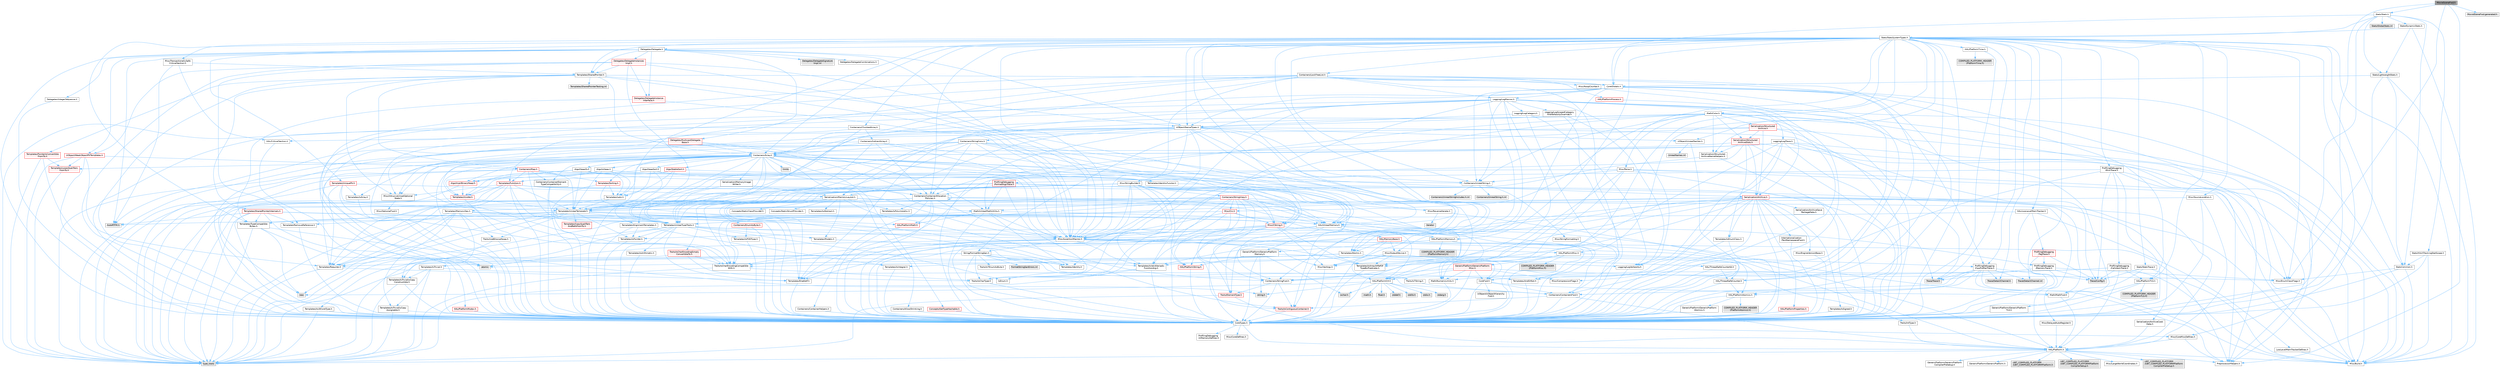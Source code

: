 digraph "MovieSceneFwd.h"
{
 // INTERACTIVE_SVG=YES
 // LATEX_PDF_SIZE
  bgcolor="transparent";
  edge [fontname=Helvetica,fontsize=10,labelfontname=Helvetica,labelfontsize=10];
  node [fontname=Helvetica,fontsize=10,shape=box,height=0.2,width=0.4];
  Node1 [id="Node000001",label="MovieSceneFwd.h",height=0.2,width=0.4,color="gray40", fillcolor="grey60", style="filled", fontcolor="black",tooltip=" "];
  Node1 -> Node2 [id="edge1_Node000001_Node000002",color="steelblue1",style="solid",tooltip=" "];
  Node2 [id="Node000002",label="CoreTypes.h",height=0.2,width=0.4,color="grey40", fillcolor="white", style="filled",URL="$dc/dec/CoreTypes_8h.html",tooltip=" "];
  Node2 -> Node3 [id="edge2_Node000002_Node000003",color="steelblue1",style="solid",tooltip=" "];
  Node3 [id="Node000003",label="HAL/Platform.h",height=0.2,width=0.4,color="grey40", fillcolor="white", style="filled",URL="$d9/dd0/Platform_8h.html",tooltip=" "];
  Node3 -> Node4 [id="edge3_Node000003_Node000004",color="steelblue1",style="solid",tooltip=" "];
  Node4 [id="Node000004",label="Misc/Build.h",height=0.2,width=0.4,color="grey40", fillcolor="white", style="filled",URL="$d3/dbb/Build_8h.html",tooltip=" "];
  Node3 -> Node5 [id="edge4_Node000003_Node000005",color="steelblue1",style="solid",tooltip=" "];
  Node5 [id="Node000005",label="Misc/LargeWorldCoordinates.h",height=0.2,width=0.4,color="grey40", fillcolor="white", style="filled",URL="$d2/dcb/LargeWorldCoordinates_8h.html",tooltip=" "];
  Node3 -> Node6 [id="edge5_Node000003_Node000006",color="steelblue1",style="solid",tooltip=" "];
  Node6 [id="Node000006",label="type_traits",height=0.2,width=0.4,color="grey60", fillcolor="#E0E0E0", style="filled",tooltip=" "];
  Node3 -> Node7 [id="edge6_Node000003_Node000007",color="steelblue1",style="solid",tooltip=" "];
  Node7 [id="Node000007",label="PreprocessorHelpers.h",height=0.2,width=0.4,color="grey40", fillcolor="white", style="filled",URL="$db/ddb/PreprocessorHelpers_8h.html",tooltip=" "];
  Node3 -> Node8 [id="edge7_Node000003_Node000008",color="steelblue1",style="solid",tooltip=" "];
  Node8 [id="Node000008",label="UBT_COMPILED_PLATFORM\l/UBT_COMPILED_PLATFORMPlatform\lCompilerPreSetup.h",height=0.2,width=0.4,color="grey60", fillcolor="#E0E0E0", style="filled",tooltip=" "];
  Node3 -> Node9 [id="edge8_Node000003_Node000009",color="steelblue1",style="solid",tooltip=" "];
  Node9 [id="Node000009",label="GenericPlatform/GenericPlatform\lCompilerPreSetup.h",height=0.2,width=0.4,color="grey40", fillcolor="white", style="filled",URL="$d9/dc8/GenericPlatformCompilerPreSetup_8h.html",tooltip=" "];
  Node3 -> Node10 [id="edge9_Node000003_Node000010",color="steelblue1",style="solid",tooltip=" "];
  Node10 [id="Node000010",label="GenericPlatform/GenericPlatform.h",height=0.2,width=0.4,color="grey40", fillcolor="white", style="filled",URL="$d6/d84/GenericPlatform_8h.html",tooltip=" "];
  Node3 -> Node11 [id="edge10_Node000003_Node000011",color="steelblue1",style="solid",tooltip=" "];
  Node11 [id="Node000011",label="UBT_COMPILED_PLATFORM\l/UBT_COMPILED_PLATFORMPlatform.h",height=0.2,width=0.4,color="grey60", fillcolor="#E0E0E0", style="filled",tooltip=" "];
  Node3 -> Node12 [id="edge11_Node000003_Node000012",color="steelblue1",style="solid",tooltip=" "];
  Node12 [id="Node000012",label="UBT_COMPILED_PLATFORM\l/UBT_COMPILED_PLATFORMPlatform\lCompilerSetup.h",height=0.2,width=0.4,color="grey60", fillcolor="#E0E0E0", style="filled",tooltip=" "];
  Node2 -> Node13 [id="edge12_Node000002_Node000013",color="steelblue1",style="solid",tooltip=" "];
  Node13 [id="Node000013",label="ProfilingDebugging\l/UMemoryDefines.h",height=0.2,width=0.4,color="grey40", fillcolor="white", style="filled",URL="$d2/da2/UMemoryDefines_8h.html",tooltip=" "];
  Node2 -> Node14 [id="edge13_Node000002_Node000014",color="steelblue1",style="solid",tooltip=" "];
  Node14 [id="Node000014",label="Misc/CoreMiscDefines.h",height=0.2,width=0.4,color="grey40", fillcolor="white", style="filled",URL="$da/d38/CoreMiscDefines_8h.html",tooltip=" "];
  Node14 -> Node3 [id="edge14_Node000014_Node000003",color="steelblue1",style="solid",tooltip=" "];
  Node14 -> Node7 [id="edge15_Node000014_Node000007",color="steelblue1",style="solid",tooltip=" "];
  Node2 -> Node15 [id="edge16_Node000002_Node000015",color="steelblue1",style="solid",tooltip=" "];
  Node15 [id="Node000015",label="Misc/CoreDefines.h",height=0.2,width=0.4,color="grey40", fillcolor="white", style="filled",URL="$d3/dd2/CoreDefines_8h.html",tooltip=" "];
  Node1 -> Node16 [id="edge17_Node000001_Node000016",color="steelblue1",style="solid",tooltip=" "];
  Node16 [id="Node000016",label="Stats/Stats.h",height=0.2,width=0.4,color="grey40", fillcolor="white", style="filled",URL="$dc/d09/Stats_8h.html",tooltip=" "];
  Node16 -> Node17 [id="edge18_Node000016_Node000017",color="steelblue1",style="solid",tooltip=" "];
  Node17 [id="Node000017",label="CoreGlobals.h",height=0.2,width=0.4,color="grey40", fillcolor="white", style="filled",URL="$d5/d8c/CoreGlobals_8h.html",tooltip=" "];
  Node17 -> Node18 [id="edge19_Node000017_Node000018",color="steelblue1",style="solid",tooltip=" "];
  Node18 [id="Node000018",label="Containers/UnrealString.h",height=0.2,width=0.4,color="grey40", fillcolor="white", style="filled",URL="$d5/dba/UnrealString_8h.html",tooltip=" "];
  Node18 -> Node19 [id="edge20_Node000018_Node000019",color="steelblue1",style="solid",tooltip=" "];
  Node19 [id="Node000019",label="Containers/UnrealStringIncludes.h.inl",height=0.2,width=0.4,color="grey60", fillcolor="#E0E0E0", style="filled",tooltip=" "];
  Node18 -> Node20 [id="edge21_Node000018_Node000020",color="steelblue1",style="solid",tooltip=" "];
  Node20 [id="Node000020",label="Containers/UnrealString.h.inl",height=0.2,width=0.4,color="grey60", fillcolor="#E0E0E0", style="filled",tooltip=" "];
  Node18 -> Node21 [id="edge22_Node000018_Node000021",color="steelblue1",style="solid",tooltip=" "];
  Node21 [id="Node000021",label="Misc/StringFormatArg.h",height=0.2,width=0.4,color="grey40", fillcolor="white", style="filled",URL="$d2/d16/StringFormatArg_8h.html",tooltip=" "];
  Node21 -> Node22 [id="edge23_Node000021_Node000022",color="steelblue1",style="solid",tooltip=" "];
  Node22 [id="Node000022",label="Containers/ContainersFwd.h",height=0.2,width=0.4,color="grey40", fillcolor="white", style="filled",URL="$d4/d0a/ContainersFwd_8h.html",tooltip=" "];
  Node22 -> Node3 [id="edge24_Node000022_Node000003",color="steelblue1",style="solid",tooltip=" "];
  Node22 -> Node2 [id="edge25_Node000022_Node000002",color="steelblue1",style="solid",tooltip=" "];
  Node22 -> Node23 [id="edge26_Node000022_Node000023",color="steelblue1",style="solid",tooltip=" "];
  Node23 [id="Node000023",label="Traits/IsContiguousContainer.h",height=0.2,width=0.4,color="red", fillcolor="#FFF0F0", style="filled",URL="$d5/d3c/IsContiguousContainer_8h.html",tooltip=" "];
  Node23 -> Node2 [id="edge27_Node000023_Node000002",color="steelblue1",style="solid",tooltip=" "];
  Node17 -> Node2 [id="edge28_Node000017_Node000002",color="steelblue1",style="solid",tooltip=" "];
  Node17 -> Node26 [id="edge29_Node000017_Node000026",color="steelblue1",style="solid",tooltip=" "];
  Node26 [id="Node000026",label="HAL/PlatformTLS.h",height=0.2,width=0.4,color="grey40", fillcolor="white", style="filled",URL="$d0/def/PlatformTLS_8h.html",tooltip=" "];
  Node26 -> Node2 [id="edge30_Node000026_Node000002",color="steelblue1",style="solid",tooltip=" "];
  Node26 -> Node27 [id="edge31_Node000026_Node000027",color="steelblue1",style="solid",tooltip=" "];
  Node27 [id="Node000027",label="GenericPlatform/GenericPlatform\lTLS.h",height=0.2,width=0.4,color="grey40", fillcolor="white", style="filled",URL="$d3/d3c/GenericPlatformTLS_8h.html",tooltip=" "];
  Node27 -> Node2 [id="edge32_Node000027_Node000002",color="steelblue1",style="solid",tooltip=" "];
  Node26 -> Node28 [id="edge33_Node000026_Node000028",color="steelblue1",style="solid",tooltip=" "];
  Node28 [id="Node000028",label="COMPILED_PLATFORM_HEADER\l(PlatformTLS.h)",height=0.2,width=0.4,color="grey60", fillcolor="#E0E0E0", style="filled",tooltip=" "];
  Node17 -> Node29 [id="edge34_Node000017_Node000029",color="steelblue1",style="solid",tooltip=" "];
  Node29 [id="Node000029",label="Logging/LogMacros.h",height=0.2,width=0.4,color="grey40", fillcolor="white", style="filled",URL="$d0/d16/LogMacros_8h.html",tooltip=" "];
  Node29 -> Node18 [id="edge35_Node000029_Node000018",color="steelblue1",style="solid",tooltip=" "];
  Node29 -> Node2 [id="edge36_Node000029_Node000002",color="steelblue1",style="solid",tooltip=" "];
  Node29 -> Node7 [id="edge37_Node000029_Node000007",color="steelblue1",style="solid",tooltip=" "];
  Node29 -> Node30 [id="edge38_Node000029_Node000030",color="steelblue1",style="solid",tooltip=" "];
  Node30 [id="Node000030",label="Logging/LogCategory.h",height=0.2,width=0.4,color="grey40", fillcolor="white", style="filled",URL="$d9/d36/LogCategory_8h.html",tooltip=" "];
  Node30 -> Node2 [id="edge39_Node000030_Node000002",color="steelblue1",style="solid",tooltip=" "];
  Node30 -> Node31 [id="edge40_Node000030_Node000031",color="steelblue1",style="solid",tooltip=" "];
  Node31 [id="Node000031",label="Logging/LogVerbosity.h",height=0.2,width=0.4,color="grey40", fillcolor="white", style="filled",URL="$d2/d8f/LogVerbosity_8h.html",tooltip=" "];
  Node31 -> Node2 [id="edge41_Node000031_Node000002",color="steelblue1",style="solid",tooltip=" "];
  Node30 -> Node32 [id="edge42_Node000030_Node000032",color="steelblue1",style="solid",tooltip=" "];
  Node32 [id="Node000032",label="UObject/NameTypes.h",height=0.2,width=0.4,color="grey40", fillcolor="white", style="filled",URL="$d6/d35/NameTypes_8h.html",tooltip=" "];
  Node32 -> Node2 [id="edge43_Node000032_Node000002",color="steelblue1",style="solid",tooltip=" "];
  Node32 -> Node33 [id="edge44_Node000032_Node000033",color="steelblue1",style="solid",tooltip=" "];
  Node33 [id="Node000033",label="Misc/AssertionMacros.h",height=0.2,width=0.4,color="grey40", fillcolor="white", style="filled",URL="$d0/dfa/AssertionMacros_8h.html",tooltip=" "];
  Node33 -> Node2 [id="edge45_Node000033_Node000002",color="steelblue1",style="solid",tooltip=" "];
  Node33 -> Node3 [id="edge46_Node000033_Node000003",color="steelblue1",style="solid",tooltip=" "];
  Node33 -> Node34 [id="edge47_Node000033_Node000034",color="steelblue1",style="solid",tooltip=" "];
  Node34 [id="Node000034",label="HAL/PlatformMisc.h",height=0.2,width=0.4,color="grey40", fillcolor="white", style="filled",URL="$d0/df5/PlatformMisc_8h.html",tooltip=" "];
  Node34 -> Node2 [id="edge48_Node000034_Node000002",color="steelblue1",style="solid",tooltip=" "];
  Node34 -> Node35 [id="edge49_Node000034_Node000035",color="steelblue1",style="solid",tooltip=" "];
  Node35 [id="Node000035",label="GenericPlatform/GenericPlatform\lMisc.h",height=0.2,width=0.4,color="red", fillcolor="#FFF0F0", style="filled",URL="$db/d9a/GenericPlatformMisc_8h.html",tooltip=" "];
  Node35 -> Node36 [id="edge50_Node000035_Node000036",color="steelblue1",style="solid",tooltip=" "];
  Node36 [id="Node000036",label="Containers/StringFwd.h",height=0.2,width=0.4,color="grey40", fillcolor="white", style="filled",URL="$df/d37/StringFwd_8h.html",tooltip=" "];
  Node36 -> Node2 [id="edge51_Node000036_Node000002",color="steelblue1",style="solid",tooltip=" "];
  Node36 -> Node37 [id="edge52_Node000036_Node000037",color="steelblue1",style="solid",tooltip=" "];
  Node37 [id="Node000037",label="Traits/ElementType.h",height=0.2,width=0.4,color="red", fillcolor="#FFF0F0", style="filled",URL="$d5/d4f/ElementType_8h.html",tooltip=" "];
  Node37 -> Node3 [id="edge53_Node000037_Node000003",color="steelblue1",style="solid",tooltip=" "];
  Node37 -> Node6 [id="edge54_Node000037_Node000006",color="steelblue1",style="solid",tooltip=" "];
  Node36 -> Node23 [id="edge55_Node000036_Node000023",color="steelblue1",style="solid",tooltip=" "];
  Node35 -> Node38 [id="edge56_Node000035_Node000038",color="steelblue1",style="solid",tooltip=" "];
  Node38 [id="Node000038",label="CoreFwd.h",height=0.2,width=0.4,color="grey40", fillcolor="white", style="filled",URL="$d1/d1e/CoreFwd_8h.html",tooltip=" "];
  Node38 -> Node2 [id="edge57_Node000038_Node000002",color="steelblue1",style="solid",tooltip=" "];
  Node38 -> Node22 [id="edge58_Node000038_Node000022",color="steelblue1",style="solid",tooltip=" "];
  Node38 -> Node39 [id="edge59_Node000038_Node000039",color="steelblue1",style="solid",tooltip=" "];
  Node39 [id="Node000039",label="Math/MathFwd.h",height=0.2,width=0.4,color="grey40", fillcolor="white", style="filled",URL="$d2/d10/MathFwd_8h.html",tooltip=" "];
  Node39 -> Node3 [id="edge60_Node000039_Node000003",color="steelblue1",style="solid",tooltip=" "];
  Node38 -> Node40 [id="edge61_Node000038_Node000040",color="steelblue1",style="solid",tooltip=" "];
  Node40 [id="Node000040",label="UObject/UObjectHierarchy\lFwd.h",height=0.2,width=0.4,color="grey40", fillcolor="white", style="filled",URL="$d3/d13/UObjectHierarchyFwd_8h.html",tooltip=" "];
  Node35 -> Node2 [id="edge62_Node000035_Node000002",color="steelblue1",style="solid",tooltip=" "];
  Node35 -> Node42 [id="edge63_Node000035_Node000042",color="steelblue1",style="solid",tooltip=" "];
  Node42 [id="Node000042",label="HAL/PlatformCrt.h",height=0.2,width=0.4,color="grey40", fillcolor="white", style="filled",URL="$d8/d75/PlatformCrt_8h.html",tooltip=" "];
  Node42 -> Node43 [id="edge64_Node000042_Node000043",color="steelblue1",style="solid",tooltip=" "];
  Node43 [id="Node000043",label="new",height=0.2,width=0.4,color="grey60", fillcolor="#E0E0E0", style="filled",tooltip=" "];
  Node42 -> Node44 [id="edge65_Node000042_Node000044",color="steelblue1",style="solid",tooltip=" "];
  Node44 [id="Node000044",label="wchar.h",height=0.2,width=0.4,color="grey60", fillcolor="#E0E0E0", style="filled",tooltip=" "];
  Node42 -> Node45 [id="edge66_Node000042_Node000045",color="steelblue1",style="solid",tooltip=" "];
  Node45 [id="Node000045",label="stddef.h",height=0.2,width=0.4,color="grey60", fillcolor="#E0E0E0", style="filled",tooltip=" "];
  Node42 -> Node46 [id="edge67_Node000042_Node000046",color="steelblue1",style="solid",tooltip=" "];
  Node46 [id="Node000046",label="stdlib.h",height=0.2,width=0.4,color="grey60", fillcolor="#E0E0E0", style="filled",tooltip=" "];
  Node42 -> Node47 [id="edge68_Node000042_Node000047",color="steelblue1",style="solid",tooltip=" "];
  Node47 [id="Node000047",label="stdio.h",height=0.2,width=0.4,color="grey60", fillcolor="#E0E0E0", style="filled",tooltip=" "];
  Node42 -> Node48 [id="edge69_Node000042_Node000048",color="steelblue1",style="solid",tooltip=" "];
  Node48 [id="Node000048",label="stdarg.h",height=0.2,width=0.4,color="grey60", fillcolor="#E0E0E0", style="filled",tooltip=" "];
  Node42 -> Node49 [id="edge70_Node000042_Node000049",color="steelblue1",style="solid",tooltip=" "];
  Node49 [id="Node000049",label="math.h",height=0.2,width=0.4,color="grey60", fillcolor="#E0E0E0", style="filled",tooltip=" "];
  Node42 -> Node50 [id="edge71_Node000042_Node000050",color="steelblue1",style="solid",tooltip=" "];
  Node50 [id="Node000050",label="float.h",height=0.2,width=0.4,color="grey60", fillcolor="#E0E0E0", style="filled",tooltip=" "];
  Node42 -> Node51 [id="edge72_Node000042_Node000051",color="steelblue1",style="solid",tooltip=" "];
  Node51 [id="Node000051",label="string.h",height=0.2,width=0.4,color="grey60", fillcolor="#E0E0E0", style="filled",tooltip=" "];
  Node35 -> Node52 [id="edge73_Node000035_Node000052",color="steelblue1",style="solid",tooltip=" "];
  Node52 [id="Node000052",label="Math/NumericLimits.h",height=0.2,width=0.4,color="grey40", fillcolor="white", style="filled",URL="$df/d1b/NumericLimits_8h.html",tooltip=" "];
  Node52 -> Node2 [id="edge74_Node000052_Node000002",color="steelblue1",style="solid",tooltip=" "];
  Node35 -> Node53 [id="edge75_Node000035_Node000053",color="steelblue1",style="solid",tooltip=" "];
  Node53 [id="Node000053",label="Misc/CompressionFlags.h",height=0.2,width=0.4,color="grey40", fillcolor="white", style="filled",URL="$d9/d76/CompressionFlags_8h.html",tooltip=" "];
  Node35 -> Node54 [id="edge76_Node000035_Node000054",color="steelblue1",style="solid",tooltip=" "];
  Node54 [id="Node000054",label="Misc/EnumClassFlags.h",height=0.2,width=0.4,color="grey40", fillcolor="white", style="filled",URL="$d8/de7/EnumClassFlags_8h.html",tooltip=" "];
  Node34 -> Node57 [id="edge77_Node000034_Node000057",color="steelblue1",style="solid",tooltip=" "];
  Node57 [id="Node000057",label="COMPILED_PLATFORM_HEADER\l(PlatformMisc.h)",height=0.2,width=0.4,color="grey60", fillcolor="#E0E0E0", style="filled",tooltip=" "];
  Node34 -> Node58 [id="edge78_Node000034_Node000058",color="steelblue1",style="solid",tooltip=" "];
  Node58 [id="Node000058",label="ProfilingDebugging\l/CpuProfilerTrace.h",height=0.2,width=0.4,color="grey40", fillcolor="white", style="filled",URL="$da/dcb/CpuProfilerTrace_8h.html",tooltip=" "];
  Node58 -> Node2 [id="edge79_Node000058_Node000002",color="steelblue1",style="solid",tooltip=" "];
  Node58 -> Node22 [id="edge80_Node000058_Node000022",color="steelblue1",style="solid",tooltip=" "];
  Node58 -> Node59 [id="edge81_Node000058_Node000059",color="steelblue1",style="solid",tooltip=" "];
  Node59 [id="Node000059",label="HAL/PlatformAtomics.h",height=0.2,width=0.4,color="grey40", fillcolor="white", style="filled",URL="$d3/d36/PlatformAtomics_8h.html",tooltip=" "];
  Node59 -> Node2 [id="edge82_Node000059_Node000002",color="steelblue1",style="solid",tooltip=" "];
  Node59 -> Node60 [id="edge83_Node000059_Node000060",color="steelblue1",style="solid",tooltip=" "];
  Node60 [id="Node000060",label="GenericPlatform/GenericPlatform\lAtomics.h",height=0.2,width=0.4,color="grey40", fillcolor="white", style="filled",URL="$da/d72/GenericPlatformAtomics_8h.html",tooltip=" "];
  Node60 -> Node2 [id="edge84_Node000060_Node000002",color="steelblue1",style="solid",tooltip=" "];
  Node59 -> Node61 [id="edge85_Node000059_Node000061",color="steelblue1",style="solid",tooltip=" "];
  Node61 [id="Node000061",label="COMPILED_PLATFORM_HEADER\l(PlatformAtomics.h)",height=0.2,width=0.4,color="grey60", fillcolor="#E0E0E0", style="filled",tooltip=" "];
  Node58 -> Node7 [id="edge86_Node000058_Node000007",color="steelblue1",style="solid",tooltip=" "];
  Node58 -> Node4 [id="edge87_Node000058_Node000004",color="steelblue1",style="solid",tooltip=" "];
  Node58 -> Node62 [id="edge88_Node000058_Node000062",color="steelblue1",style="solid",tooltip=" "];
  Node62 [id="Node000062",label="Trace/Config.h",height=0.2,width=0.4,color="grey60", fillcolor="#E0E0E0", style="filled",tooltip=" "];
  Node58 -> Node63 [id="edge89_Node000058_Node000063",color="steelblue1",style="solid",tooltip=" "];
  Node63 [id="Node000063",label="Trace/Detail/Channel.h",height=0.2,width=0.4,color="grey60", fillcolor="#E0E0E0", style="filled",tooltip=" "];
  Node58 -> Node64 [id="edge90_Node000058_Node000064",color="steelblue1",style="solid",tooltip=" "];
  Node64 [id="Node000064",label="Trace/Detail/Channel.inl",height=0.2,width=0.4,color="grey60", fillcolor="#E0E0E0", style="filled",tooltip=" "];
  Node58 -> Node65 [id="edge91_Node000058_Node000065",color="steelblue1",style="solid",tooltip=" "];
  Node65 [id="Node000065",label="Trace/Trace.h",height=0.2,width=0.4,color="grey60", fillcolor="#E0E0E0", style="filled",tooltip=" "];
  Node33 -> Node7 [id="edge92_Node000033_Node000007",color="steelblue1",style="solid",tooltip=" "];
  Node33 -> Node66 [id="edge93_Node000033_Node000066",color="steelblue1",style="solid",tooltip=" "];
  Node66 [id="Node000066",label="Templates/EnableIf.h",height=0.2,width=0.4,color="grey40", fillcolor="white", style="filled",URL="$d7/d60/EnableIf_8h.html",tooltip=" "];
  Node66 -> Node2 [id="edge94_Node000066_Node000002",color="steelblue1",style="solid",tooltip=" "];
  Node33 -> Node67 [id="edge95_Node000033_Node000067",color="steelblue1",style="solid",tooltip=" "];
  Node67 [id="Node000067",label="Templates/IsArrayOrRefOf\lTypeByPredicate.h",height=0.2,width=0.4,color="grey40", fillcolor="white", style="filled",URL="$d6/da1/IsArrayOrRefOfTypeByPredicate_8h.html",tooltip=" "];
  Node67 -> Node2 [id="edge96_Node000067_Node000002",color="steelblue1",style="solid",tooltip=" "];
  Node33 -> Node68 [id="edge97_Node000033_Node000068",color="steelblue1",style="solid",tooltip=" "];
  Node68 [id="Node000068",label="Templates/IsValidVariadic\lFunctionArg.h",height=0.2,width=0.4,color="grey40", fillcolor="white", style="filled",URL="$d0/dc8/IsValidVariadicFunctionArg_8h.html",tooltip=" "];
  Node68 -> Node2 [id="edge98_Node000068_Node000002",color="steelblue1",style="solid",tooltip=" "];
  Node68 -> Node69 [id="edge99_Node000068_Node000069",color="steelblue1",style="solid",tooltip=" "];
  Node69 [id="Node000069",label="IsEnum.h",height=0.2,width=0.4,color="grey40", fillcolor="white", style="filled",URL="$d4/de5/IsEnum_8h.html",tooltip=" "];
  Node68 -> Node6 [id="edge100_Node000068_Node000006",color="steelblue1",style="solid",tooltip=" "];
  Node33 -> Node70 [id="edge101_Node000033_Node000070",color="steelblue1",style="solid",tooltip=" "];
  Node70 [id="Node000070",label="Traits/IsCharEncodingCompatible\lWith.h",height=0.2,width=0.4,color="grey40", fillcolor="white", style="filled",URL="$df/dd1/IsCharEncodingCompatibleWith_8h.html",tooltip=" "];
  Node70 -> Node6 [id="edge102_Node000070_Node000006",color="steelblue1",style="solid",tooltip=" "];
  Node70 -> Node71 [id="edge103_Node000070_Node000071",color="steelblue1",style="solid",tooltip=" "];
  Node71 [id="Node000071",label="Traits/IsCharType.h",height=0.2,width=0.4,color="grey40", fillcolor="white", style="filled",URL="$db/d51/IsCharType_8h.html",tooltip=" "];
  Node71 -> Node2 [id="edge104_Node000071_Node000002",color="steelblue1",style="solid",tooltip=" "];
  Node33 -> Node72 [id="edge105_Node000033_Node000072",color="steelblue1",style="solid",tooltip=" "];
  Node72 [id="Node000072",label="Misc/VarArgs.h",height=0.2,width=0.4,color="grey40", fillcolor="white", style="filled",URL="$d5/d6f/VarArgs_8h.html",tooltip=" "];
  Node72 -> Node2 [id="edge106_Node000072_Node000002",color="steelblue1",style="solid",tooltip=" "];
  Node33 -> Node73 [id="edge107_Node000033_Node000073",color="steelblue1",style="solid",tooltip=" "];
  Node73 [id="Node000073",label="String/FormatStringSan.h",height=0.2,width=0.4,color="grey40", fillcolor="white", style="filled",URL="$d3/d8b/FormatStringSan_8h.html",tooltip=" "];
  Node73 -> Node6 [id="edge108_Node000073_Node000006",color="steelblue1",style="solid",tooltip=" "];
  Node73 -> Node2 [id="edge109_Node000073_Node000002",color="steelblue1",style="solid",tooltip=" "];
  Node73 -> Node74 [id="edge110_Node000073_Node000074",color="steelblue1",style="solid",tooltip=" "];
  Node74 [id="Node000074",label="Templates/Requires.h",height=0.2,width=0.4,color="grey40", fillcolor="white", style="filled",URL="$dc/d96/Requires_8h.html",tooltip=" "];
  Node74 -> Node66 [id="edge111_Node000074_Node000066",color="steelblue1",style="solid",tooltip=" "];
  Node74 -> Node6 [id="edge112_Node000074_Node000006",color="steelblue1",style="solid",tooltip=" "];
  Node73 -> Node75 [id="edge113_Node000073_Node000075",color="steelblue1",style="solid",tooltip=" "];
  Node75 [id="Node000075",label="Templates/Identity.h",height=0.2,width=0.4,color="grey40", fillcolor="white", style="filled",URL="$d0/dd5/Identity_8h.html",tooltip=" "];
  Node73 -> Node68 [id="edge114_Node000073_Node000068",color="steelblue1",style="solid",tooltip=" "];
  Node73 -> Node71 [id="edge115_Node000073_Node000071",color="steelblue1",style="solid",tooltip=" "];
  Node73 -> Node76 [id="edge116_Node000073_Node000076",color="steelblue1",style="solid",tooltip=" "];
  Node76 [id="Node000076",label="Traits/IsTEnumAsByte.h",height=0.2,width=0.4,color="grey40", fillcolor="white", style="filled",URL="$d1/de6/IsTEnumAsByte_8h.html",tooltip=" "];
  Node73 -> Node77 [id="edge117_Node000073_Node000077",color="steelblue1",style="solid",tooltip=" "];
  Node77 [id="Node000077",label="Traits/IsTString.h",height=0.2,width=0.4,color="grey40", fillcolor="white", style="filled",URL="$d0/df8/IsTString_8h.html",tooltip=" "];
  Node77 -> Node22 [id="edge118_Node000077_Node000022",color="steelblue1",style="solid",tooltip=" "];
  Node73 -> Node22 [id="edge119_Node000073_Node000022",color="steelblue1",style="solid",tooltip=" "];
  Node73 -> Node78 [id="edge120_Node000073_Node000078",color="steelblue1",style="solid",tooltip=" "];
  Node78 [id="Node000078",label="FormatStringSanErrors.inl",height=0.2,width=0.4,color="grey60", fillcolor="#E0E0E0", style="filled",tooltip=" "];
  Node33 -> Node79 [id="edge121_Node000033_Node000079",color="steelblue1",style="solid",tooltip=" "];
  Node79 [id="Node000079",label="atomic",height=0.2,width=0.4,color="grey60", fillcolor="#E0E0E0", style="filled",tooltip=" "];
  Node32 -> Node80 [id="edge122_Node000032_Node000080",color="steelblue1",style="solid",tooltip=" "];
  Node80 [id="Node000080",label="HAL/UnrealMemory.h",height=0.2,width=0.4,color="grey40", fillcolor="white", style="filled",URL="$d9/d96/UnrealMemory_8h.html",tooltip=" "];
  Node80 -> Node2 [id="edge123_Node000080_Node000002",color="steelblue1",style="solid",tooltip=" "];
  Node80 -> Node81 [id="edge124_Node000080_Node000081",color="steelblue1",style="solid",tooltip=" "];
  Node81 [id="Node000081",label="GenericPlatform/GenericPlatform\lMemory.h",height=0.2,width=0.4,color="grey40", fillcolor="white", style="filled",URL="$dd/d22/GenericPlatformMemory_8h.html",tooltip=" "];
  Node81 -> Node38 [id="edge125_Node000081_Node000038",color="steelblue1",style="solid",tooltip=" "];
  Node81 -> Node2 [id="edge126_Node000081_Node000002",color="steelblue1",style="solid",tooltip=" "];
  Node81 -> Node82 [id="edge127_Node000081_Node000082",color="steelblue1",style="solid",tooltip=" "];
  Node82 [id="Node000082",label="HAL/PlatformString.h",height=0.2,width=0.4,color="red", fillcolor="#FFF0F0", style="filled",URL="$db/db5/PlatformString_8h.html",tooltip=" "];
  Node82 -> Node2 [id="edge128_Node000082_Node000002",color="steelblue1",style="solid",tooltip=" "];
  Node81 -> Node51 [id="edge129_Node000081_Node000051",color="steelblue1",style="solid",tooltip=" "];
  Node81 -> Node44 [id="edge130_Node000081_Node000044",color="steelblue1",style="solid",tooltip=" "];
  Node80 -> Node84 [id="edge131_Node000080_Node000084",color="steelblue1",style="solid",tooltip=" "];
  Node84 [id="Node000084",label="HAL/MemoryBase.h",height=0.2,width=0.4,color="red", fillcolor="#FFF0F0", style="filled",URL="$d6/d9f/MemoryBase_8h.html",tooltip=" "];
  Node84 -> Node2 [id="edge132_Node000084_Node000002",color="steelblue1",style="solid",tooltip=" "];
  Node84 -> Node59 [id="edge133_Node000084_Node000059",color="steelblue1",style="solid",tooltip=" "];
  Node84 -> Node42 [id="edge134_Node000084_Node000042",color="steelblue1",style="solid",tooltip=" "];
  Node84 -> Node86 [id="edge135_Node000084_Node000086",color="steelblue1",style="solid",tooltip=" "];
  Node86 [id="Node000086",label="Misc/OutputDevice.h",height=0.2,width=0.4,color="grey40", fillcolor="white", style="filled",URL="$d7/d32/OutputDevice_8h.html",tooltip=" "];
  Node86 -> Node38 [id="edge136_Node000086_Node000038",color="steelblue1",style="solid",tooltip=" "];
  Node86 -> Node2 [id="edge137_Node000086_Node000002",color="steelblue1",style="solid",tooltip=" "];
  Node86 -> Node31 [id="edge138_Node000086_Node000031",color="steelblue1",style="solid",tooltip=" "];
  Node86 -> Node72 [id="edge139_Node000086_Node000072",color="steelblue1",style="solid",tooltip=" "];
  Node86 -> Node67 [id="edge140_Node000086_Node000067",color="steelblue1",style="solid",tooltip=" "];
  Node86 -> Node68 [id="edge141_Node000086_Node000068",color="steelblue1",style="solid",tooltip=" "];
  Node86 -> Node70 [id="edge142_Node000086_Node000070",color="steelblue1",style="solid",tooltip=" "];
  Node84 -> Node87 [id="edge143_Node000084_Node000087",color="steelblue1",style="solid",tooltip=" "];
  Node87 [id="Node000087",label="Templates/Atomic.h",height=0.2,width=0.4,color="grey40", fillcolor="white", style="filled",URL="$d3/d91/Atomic_8h.html",tooltip=" "];
  Node87 -> Node88 [id="edge144_Node000087_Node000088",color="steelblue1",style="solid",tooltip=" "];
  Node88 [id="Node000088",label="HAL/ThreadSafeCounter.h",height=0.2,width=0.4,color="grey40", fillcolor="white", style="filled",URL="$dc/dc9/ThreadSafeCounter_8h.html",tooltip=" "];
  Node88 -> Node2 [id="edge145_Node000088_Node000002",color="steelblue1",style="solid",tooltip=" "];
  Node88 -> Node59 [id="edge146_Node000088_Node000059",color="steelblue1",style="solid",tooltip=" "];
  Node87 -> Node89 [id="edge147_Node000087_Node000089",color="steelblue1",style="solid",tooltip=" "];
  Node89 [id="Node000089",label="HAL/ThreadSafeCounter64.h",height=0.2,width=0.4,color="grey40", fillcolor="white", style="filled",URL="$d0/d12/ThreadSafeCounter64_8h.html",tooltip=" "];
  Node89 -> Node2 [id="edge148_Node000089_Node000002",color="steelblue1",style="solid",tooltip=" "];
  Node89 -> Node88 [id="edge149_Node000089_Node000088",color="steelblue1",style="solid",tooltip=" "];
  Node87 -> Node90 [id="edge150_Node000087_Node000090",color="steelblue1",style="solid",tooltip=" "];
  Node90 [id="Node000090",label="Templates/IsIntegral.h",height=0.2,width=0.4,color="grey40", fillcolor="white", style="filled",URL="$da/d64/IsIntegral_8h.html",tooltip=" "];
  Node90 -> Node2 [id="edge151_Node000090_Node000002",color="steelblue1",style="solid",tooltip=" "];
  Node87 -> Node91 [id="edge152_Node000087_Node000091",color="steelblue1",style="solid",tooltip=" "];
  Node91 [id="Node000091",label="Templates/IsTrivial.h",height=0.2,width=0.4,color="grey40", fillcolor="white", style="filled",URL="$da/d4c/IsTrivial_8h.html",tooltip=" "];
  Node91 -> Node92 [id="edge153_Node000091_Node000092",color="steelblue1",style="solid",tooltip=" "];
  Node92 [id="Node000092",label="Templates/AndOrNot.h",height=0.2,width=0.4,color="grey40", fillcolor="white", style="filled",URL="$db/d0a/AndOrNot_8h.html",tooltip=" "];
  Node92 -> Node2 [id="edge154_Node000092_Node000002",color="steelblue1",style="solid",tooltip=" "];
  Node91 -> Node93 [id="edge155_Node000091_Node000093",color="steelblue1",style="solid",tooltip=" "];
  Node93 [id="Node000093",label="Templates/IsTriviallyCopy\lConstructible.h",height=0.2,width=0.4,color="grey40", fillcolor="white", style="filled",URL="$d3/d78/IsTriviallyCopyConstructible_8h.html",tooltip=" "];
  Node93 -> Node2 [id="edge156_Node000093_Node000002",color="steelblue1",style="solid",tooltip=" "];
  Node93 -> Node6 [id="edge157_Node000093_Node000006",color="steelblue1",style="solid",tooltip=" "];
  Node91 -> Node94 [id="edge158_Node000091_Node000094",color="steelblue1",style="solid",tooltip=" "];
  Node94 [id="Node000094",label="Templates/IsTriviallyCopy\lAssignable.h",height=0.2,width=0.4,color="grey40", fillcolor="white", style="filled",URL="$d2/df2/IsTriviallyCopyAssignable_8h.html",tooltip=" "];
  Node94 -> Node2 [id="edge159_Node000094_Node000002",color="steelblue1",style="solid",tooltip=" "];
  Node94 -> Node6 [id="edge160_Node000094_Node000006",color="steelblue1",style="solid",tooltip=" "];
  Node91 -> Node6 [id="edge161_Node000091_Node000006",color="steelblue1",style="solid",tooltip=" "];
  Node87 -> Node95 [id="edge162_Node000087_Node000095",color="steelblue1",style="solid",tooltip=" "];
  Node95 [id="Node000095",label="Traits/IntType.h",height=0.2,width=0.4,color="grey40", fillcolor="white", style="filled",URL="$d7/deb/IntType_8h.html",tooltip=" "];
  Node95 -> Node3 [id="edge163_Node000095_Node000003",color="steelblue1",style="solid",tooltip=" "];
  Node87 -> Node79 [id="edge164_Node000087_Node000079",color="steelblue1",style="solid",tooltip=" "];
  Node80 -> Node96 [id="edge165_Node000080_Node000096",color="steelblue1",style="solid",tooltip=" "];
  Node96 [id="Node000096",label="HAL/PlatformMemory.h",height=0.2,width=0.4,color="grey40", fillcolor="white", style="filled",URL="$de/d68/PlatformMemory_8h.html",tooltip=" "];
  Node96 -> Node2 [id="edge166_Node000096_Node000002",color="steelblue1",style="solid",tooltip=" "];
  Node96 -> Node81 [id="edge167_Node000096_Node000081",color="steelblue1",style="solid",tooltip=" "];
  Node96 -> Node97 [id="edge168_Node000096_Node000097",color="steelblue1",style="solid",tooltip=" "];
  Node97 [id="Node000097",label="COMPILED_PLATFORM_HEADER\l(PlatformMemory.h)",height=0.2,width=0.4,color="grey60", fillcolor="#E0E0E0", style="filled",tooltip=" "];
  Node80 -> Node98 [id="edge169_Node000080_Node000098",color="steelblue1",style="solid",tooltip=" "];
  Node98 [id="Node000098",label="ProfilingDebugging\l/MemoryTrace.h",height=0.2,width=0.4,color="grey40", fillcolor="white", style="filled",URL="$da/dd7/MemoryTrace_8h.html",tooltip=" "];
  Node98 -> Node3 [id="edge170_Node000098_Node000003",color="steelblue1",style="solid",tooltip=" "];
  Node98 -> Node54 [id="edge171_Node000098_Node000054",color="steelblue1",style="solid",tooltip=" "];
  Node98 -> Node62 [id="edge172_Node000098_Node000062",color="steelblue1",style="solid",tooltip=" "];
  Node98 -> Node65 [id="edge173_Node000098_Node000065",color="steelblue1",style="solid",tooltip=" "];
  Node80 -> Node99 [id="edge174_Node000080_Node000099",color="steelblue1",style="solid",tooltip=" "];
  Node99 [id="Node000099",label="Templates/IsPointer.h",height=0.2,width=0.4,color="grey40", fillcolor="white", style="filled",URL="$d7/d05/IsPointer_8h.html",tooltip=" "];
  Node99 -> Node2 [id="edge175_Node000099_Node000002",color="steelblue1",style="solid",tooltip=" "];
  Node32 -> Node100 [id="edge176_Node000032_Node000100",color="steelblue1",style="solid",tooltip=" "];
  Node100 [id="Node000100",label="Templates/UnrealTypeTraits.h",height=0.2,width=0.4,color="grey40", fillcolor="white", style="filled",URL="$d2/d2d/UnrealTypeTraits_8h.html",tooltip=" "];
  Node100 -> Node2 [id="edge177_Node000100_Node000002",color="steelblue1",style="solid",tooltip=" "];
  Node100 -> Node99 [id="edge178_Node000100_Node000099",color="steelblue1",style="solid",tooltip=" "];
  Node100 -> Node33 [id="edge179_Node000100_Node000033",color="steelblue1",style="solid",tooltip=" "];
  Node100 -> Node92 [id="edge180_Node000100_Node000092",color="steelblue1",style="solid",tooltip=" "];
  Node100 -> Node66 [id="edge181_Node000100_Node000066",color="steelblue1",style="solid",tooltip=" "];
  Node100 -> Node101 [id="edge182_Node000100_Node000101",color="steelblue1",style="solid",tooltip=" "];
  Node101 [id="Node000101",label="Templates/IsArithmetic.h",height=0.2,width=0.4,color="grey40", fillcolor="white", style="filled",URL="$d2/d5d/IsArithmetic_8h.html",tooltip=" "];
  Node101 -> Node2 [id="edge183_Node000101_Node000002",color="steelblue1",style="solid",tooltip=" "];
  Node100 -> Node69 [id="edge184_Node000100_Node000069",color="steelblue1",style="solid",tooltip=" "];
  Node100 -> Node102 [id="edge185_Node000100_Node000102",color="steelblue1",style="solid",tooltip=" "];
  Node102 [id="Node000102",label="Templates/Models.h",height=0.2,width=0.4,color="grey40", fillcolor="white", style="filled",URL="$d3/d0c/Models_8h.html",tooltip=" "];
  Node102 -> Node75 [id="edge186_Node000102_Node000075",color="steelblue1",style="solid",tooltip=" "];
  Node100 -> Node103 [id="edge187_Node000100_Node000103",color="steelblue1",style="solid",tooltip=" "];
  Node103 [id="Node000103",label="Templates/IsPODType.h",height=0.2,width=0.4,color="grey40", fillcolor="white", style="filled",URL="$d7/db1/IsPODType_8h.html",tooltip=" "];
  Node103 -> Node2 [id="edge188_Node000103_Node000002",color="steelblue1",style="solid",tooltip=" "];
  Node100 -> Node104 [id="edge189_Node000100_Node000104",color="steelblue1",style="solid",tooltip=" "];
  Node104 [id="Node000104",label="Templates/IsUECoreType.h",height=0.2,width=0.4,color="grey40", fillcolor="white", style="filled",URL="$d1/db8/IsUECoreType_8h.html",tooltip=" "];
  Node104 -> Node2 [id="edge190_Node000104_Node000002",color="steelblue1",style="solid",tooltip=" "];
  Node104 -> Node6 [id="edge191_Node000104_Node000006",color="steelblue1",style="solid",tooltip=" "];
  Node100 -> Node93 [id="edge192_Node000100_Node000093",color="steelblue1",style="solid",tooltip=" "];
  Node32 -> Node105 [id="edge193_Node000032_Node000105",color="steelblue1",style="solid",tooltip=" "];
  Node105 [id="Node000105",label="Templates/UnrealTemplate.h",height=0.2,width=0.4,color="grey40", fillcolor="white", style="filled",URL="$d4/d24/UnrealTemplate_8h.html",tooltip=" "];
  Node105 -> Node2 [id="edge194_Node000105_Node000002",color="steelblue1",style="solid",tooltip=" "];
  Node105 -> Node99 [id="edge195_Node000105_Node000099",color="steelblue1",style="solid",tooltip=" "];
  Node105 -> Node80 [id="edge196_Node000105_Node000080",color="steelblue1",style="solid",tooltip=" "];
  Node105 -> Node106 [id="edge197_Node000105_Node000106",color="steelblue1",style="solid",tooltip=" "];
  Node106 [id="Node000106",label="Templates/CopyQualifiers\lAndRefsFromTo.h",height=0.2,width=0.4,color="red", fillcolor="#FFF0F0", style="filled",URL="$d3/db3/CopyQualifiersAndRefsFromTo_8h.html",tooltip=" "];
  Node105 -> Node100 [id="edge198_Node000105_Node000100",color="steelblue1",style="solid",tooltip=" "];
  Node105 -> Node108 [id="edge199_Node000105_Node000108",color="steelblue1",style="solid",tooltip=" "];
  Node108 [id="Node000108",label="Templates/RemoveReference.h",height=0.2,width=0.4,color="grey40", fillcolor="white", style="filled",URL="$da/dbe/RemoveReference_8h.html",tooltip=" "];
  Node108 -> Node2 [id="edge200_Node000108_Node000002",color="steelblue1",style="solid",tooltip=" "];
  Node105 -> Node74 [id="edge201_Node000105_Node000074",color="steelblue1",style="solid",tooltip=" "];
  Node105 -> Node109 [id="edge202_Node000105_Node000109",color="steelblue1",style="solid",tooltip=" "];
  Node109 [id="Node000109",label="Templates/TypeCompatible\lBytes.h",height=0.2,width=0.4,color="grey40", fillcolor="white", style="filled",URL="$df/d0a/TypeCompatibleBytes_8h.html",tooltip=" "];
  Node109 -> Node2 [id="edge203_Node000109_Node000002",color="steelblue1",style="solid",tooltip=" "];
  Node109 -> Node51 [id="edge204_Node000109_Node000051",color="steelblue1",style="solid",tooltip=" "];
  Node109 -> Node43 [id="edge205_Node000109_Node000043",color="steelblue1",style="solid",tooltip=" "];
  Node109 -> Node6 [id="edge206_Node000109_Node000006",color="steelblue1",style="solid",tooltip=" "];
  Node105 -> Node75 [id="edge207_Node000105_Node000075",color="steelblue1",style="solid",tooltip=" "];
  Node105 -> Node23 [id="edge208_Node000105_Node000023",color="steelblue1",style="solid",tooltip=" "];
  Node105 -> Node110 [id="edge209_Node000105_Node000110",color="steelblue1",style="solid",tooltip=" "];
  Node110 [id="Node000110",label="Traits/UseBitwiseSwap.h",height=0.2,width=0.4,color="grey40", fillcolor="white", style="filled",URL="$db/df3/UseBitwiseSwap_8h.html",tooltip=" "];
  Node110 -> Node2 [id="edge210_Node000110_Node000002",color="steelblue1",style="solid",tooltip=" "];
  Node110 -> Node6 [id="edge211_Node000110_Node000006",color="steelblue1",style="solid",tooltip=" "];
  Node105 -> Node6 [id="edge212_Node000105_Node000006",color="steelblue1",style="solid",tooltip=" "];
  Node32 -> Node18 [id="edge213_Node000032_Node000018",color="steelblue1",style="solid",tooltip=" "];
  Node32 -> Node111 [id="edge214_Node000032_Node000111",color="steelblue1",style="solid",tooltip=" "];
  Node111 [id="Node000111",label="HAL/CriticalSection.h",height=0.2,width=0.4,color="grey40", fillcolor="white", style="filled",URL="$d6/d90/CriticalSection_8h.html",tooltip=" "];
  Node111 -> Node112 [id="edge215_Node000111_Node000112",color="steelblue1",style="solid",tooltip=" "];
  Node112 [id="Node000112",label="HAL/PlatformMutex.h",height=0.2,width=0.4,color="red", fillcolor="#FFF0F0", style="filled",URL="$d9/d0b/PlatformMutex_8h.html",tooltip=" "];
  Node112 -> Node2 [id="edge216_Node000112_Node000002",color="steelblue1",style="solid",tooltip=" "];
  Node32 -> Node114 [id="edge217_Node000032_Node000114",color="steelblue1",style="solid",tooltip=" "];
  Node114 [id="Node000114",label="Containers/StringConv.h",height=0.2,width=0.4,color="grey40", fillcolor="white", style="filled",URL="$d3/ddf/StringConv_8h.html",tooltip=" "];
  Node114 -> Node2 [id="edge218_Node000114_Node000002",color="steelblue1",style="solid",tooltip=" "];
  Node114 -> Node33 [id="edge219_Node000114_Node000033",color="steelblue1",style="solid",tooltip=" "];
  Node114 -> Node115 [id="edge220_Node000114_Node000115",color="steelblue1",style="solid",tooltip=" "];
  Node115 [id="Node000115",label="Containers/ContainerAllocation\lPolicies.h",height=0.2,width=0.4,color="grey40", fillcolor="white", style="filled",URL="$d7/dff/ContainerAllocationPolicies_8h.html",tooltip=" "];
  Node115 -> Node2 [id="edge221_Node000115_Node000002",color="steelblue1",style="solid",tooltip=" "];
  Node115 -> Node116 [id="edge222_Node000115_Node000116",color="steelblue1",style="solid",tooltip=" "];
  Node116 [id="Node000116",label="Containers/ContainerHelpers.h",height=0.2,width=0.4,color="grey40", fillcolor="white", style="filled",URL="$d7/d33/ContainerHelpers_8h.html",tooltip=" "];
  Node116 -> Node2 [id="edge223_Node000116_Node000002",color="steelblue1",style="solid",tooltip=" "];
  Node115 -> Node115 [id="edge224_Node000115_Node000115",color="steelblue1",style="solid",tooltip=" "];
  Node115 -> Node117 [id="edge225_Node000115_Node000117",color="steelblue1",style="solid",tooltip=" "];
  Node117 [id="Node000117",label="HAL/PlatformMath.h",height=0.2,width=0.4,color="red", fillcolor="#FFF0F0", style="filled",URL="$dc/d53/PlatformMath_8h.html",tooltip=" "];
  Node117 -> Node2 [id="edge226_Node000117_Node000002",color="steelblue1",style="solid",tooltip=" "];
  Node115 -> Node80 [id="edge227_Node000115_Node000080",color="steelblue1",style="solid",tooltip=" "];
  Node115 -> Node52 [id="edge228_Node000115_Node000052",color="steelblue1",style="solid",tooltip=" "];
  Node115 -> Node33 [id="edge229_Node000115_Node000033",color="steelblue1",style="solid",tooltip=" "];
  Node115 -> Node125 [id="edge230_Node000115_Node000125",color="steelblue1",style="solid",tooltip=" "];
  Node125 [id="Node000125",label="Templates/IsPolymorphic.h",height=0.2,width=0.4,color="grey40", fillcolor="white", style="filled",URL="$dc/d20/IsPolymorphic_8h.html",tooltip=" "];
  Node115 -> Node126 [id="edge231_Node000115_Node000126",color="steelblue1",style="solid",tooltip=" "];
  Node126 [id="Node000126",label="Templates/MemoryOps.h",height=0.2,width=0.4,color="grey40", fillcolor="white", style="filled",URL="$db/dea/MemoryOps_8h.html",tooltip=" "];
  Node126 -> Node2 [id="edge232_Node000126_Node000002",color="steelblue1",style="solid",tooltip=" "];
  Node126 -> Node80 [id="edge233_Node000126_Node000080",color="steelblue1",style="solid",tooltip=" "];
  Node126 -> Node94 [id="edge234_Node000126_Node000094",color="steelblue1",style="solid",tooltip=" "];
  Node126 -> Node93 [id="edge235_Node000126_Node000093",color="steelblue1",style="solid",tooltip=" "];
  Node126 -> Node74 [id="edge236_Node000126_Node000074",color="steelblue1",style="solid",tooltip=" "];
  Node126 -> Node100 [id="edge237_Node000126_Node000100",color="steelblue1",style="solid",tooltip=" "];
  Node126 -> Node110 [id="edge238_Node000126_Node000110",color="steelblue1",style="solid",tooltip=" "];
  Node126 -> Node43 [id="edge239_Node000126_Node000043",color="steelblue1",style="solid",tooltip=" "];
  Node126 -> Node6 [id="edge240_Node000126_Node000006",color="steelblue1",style="solid",tooltip=" "];
  Node115 -> Node109 [id="edge241_Node000115_Node000109",color="steelblue1",style="solid",tooltip=" "];
  Node115 -> Node6 [id="edge242_Node000115_Node000006",color="steelblue1",style="solid",tooltip=" "];
  Node114 -> Node127 [id="edge243_Node000114_Node000127",color="steelblue1",style="solid",tooltip=" "];
  Node127 [id="Node000127",label="Containers/Array.h",height=0.2,width=0.4,color="grey40", fillcolor="white", style="filled",URL="$df/dd0/Array_8h.html",tooltip=" "];
  Node127 -> Node2 [id="edge244_Node000127_Node000002",color="steelblue1",style="solid",tooltip=" "];
  Node127 -> Node33 [id="edge245_Node000127_Node000033",color="steelblue1",style="solid",tooltip=" "];
  Node127 -> Node128 [id="edge246_Node000127_Node000128",color="steelblue1",style="solid",tooltip=" "];
  Node128 [id="Node000128",label="Misc/IntrusiveUnsetOptional\lState.h",height=0.2,width=0.4,color="grey40", fillcolor="white", style="filled",URL="$d2/d0a/IntrusiveUnsetOptionalState_8h.html",tooltip=" "];
  Node128 -> Node129 [id="edge247_Node000128_Node000129",color="steelblue1",style="solid",tooltip=" "];
  Node129 [id="Node000129",label="Misc/OptionalFwd.h",height=0.2,width=0.4,color="grey40", fillcolor="white", style="filled",URL="$dc/d50/OptionalFwd_8h.html",tooltip=" "];
  Node127 -> Node130 [id="edge248_Node000127_Node000130",color="steelblue1",style="solid",tooltip=" "];
  Node130 [id="Node000130",label="Misc/ReverseIterate.h",height=0.2,width=0.4,color="grey40", fillcolor="white", style="filled",URL="$db/de3/ReverseIterate_8h.html",tooltip=" "];
  Node130 -> Node3 [id="edge249_Node000130_Node000003",color="steelblue1",style="solid",tooltip=" "];
  Node130 -> Node131 [id="edge250_Node000130_Node000131",color="steelblue1",style="solid",tooltip=" "];
  Node131 [id="Node000131",label="iterator",height=0.2,width=0.4,color="grey60", fillcolor="#E0E0E0", style="filled",tooltip=" "];
  Node127 -> Node80 [id="edge251_Node000127_Node000080",color="steelblue1",style="solid",tooltip=" "];
  Node127 -> Node100 [id="edge252_Node000127_Node000100",color="steelblue1",style="solid",tooltip=" "];
  Node127 -> Node105 [id="edge253_Node000127_Node000105",color="steelblue1",style="solid",tooltip=" "];
  Node127 -> Node132 [id="edge254_Node000127_Node000132",color="steelblue1",style="solid",tooltip=" "];
  Node132 [id="Node000132",label="Containers/AllowShrinking.h",height=0.2,width=0.4,color="grey40", fillcolor="white", style="filled",URL="$d7/d1a/AllowShrinking_8h.html",tooltip=" "];
  Node132 -> Node2 [id="edge255_Node000132_Node000002",color="steelblue1",style="solid",tooltip=" "];
  Node127 -> Node115 [id="edge256_Node000127_Node000115",color="steelblue1",style="solid",tooltip=" "];
  Node127 -> Node133 [id="edge257_Node000127_Node000133",color="steelblue1",style="solid",tooltip=" "];
  Node133 [id="Node000133",label="Containers/ContainerElement\lTypeCompatibility.h",height=0.2,width=0.4,color="grey40", fillcolor="white", style="filled",URL="$df/ddf/ContainerElementTypeCompatibility_8h.html",tooltip=" "];
  Node133 -> Node2 [id="edge258_Node000133_Node000002",color="steelblue1",style="solid",tooltip=" "];
  Node133 -> Node100 [id="edge259_Node000133_Node000100",color="steelblue1",style="solid",tooltip=" "];
  Node127 -> Node134 [id="edge260_Node000127_Node000134",color="steelblue1",style="solid",tooltip=" "];
  Node134 [id="Node000134",label="Serialization/Archive.h",height=0.2,width=0.4,color="red", fillcolor="#FFF0F0", style="filled",URL="$d7/d3b/Archive_8h.html",tooltip=" "];
  Node134 -> Node38 [id="edge261_Node000134_Node000038",color="steelblue1",style="solid",tooltip=" "];
  Node134 -> Node2 [id="edge262_Node000134_Node000002",color="steelblue1",style="solid",tooltip=" "];
  Node134 -> Node135 [id="edge263_Node000134_Node000135",color="steelblue1",style="solid",tooltip=" "];
  Node135 [id="Node000135",label="HAL/PlatformProperties.h",height=0.2,width=0.4,color="red", fillcolor="#FFF0F0", style="filled",URL="$d9/db0/PlatformProperties_8h.html",tooltip=" "];
  Node135 -> Node2 [id="edge264_Node000135_Node000002",color="steelblue1",style="solid",tooltip=" "];
  Node134 -> Node138 [id="edge265_Node000134_Node000138",color="steelblue1",style="solid",tooltip=" "];
  Node138 [id="Node000138",label="Internationalization\l/TextNamespaceFwd.h",height=0.2,width=0.4,color="grey40", fillcolor="white", style="filled",URL="$d8/d97/TextNamespaceFwd_8h.html",tooltip=" "];
  Node138 -> Node2 [id="edge266_Node000138_Node000002",color="steelblue1",style="solid",tooltip=" "];
  Node134 -> Node39 [id="edge267_Node000134_Node000039",color="steelblue1",style="solid",tooltip=" "];
  Node134 -> Node33 [id="edge268_Node000134_Node000033",color="steelblue1",style="solid",tooltip=" "];
  Node134 -> Node4 [id="edge269_Node000134_Node000004",color="steelblue1",style="solid",tooltip=" "];
  Node134 -> Node53 [id="edge270_Node000134_Node000053",color="steelblue1",style="solid",tooltip=" "];
  Node134 -> Node139 [id="edge271_Node000134_Node000139",color="steelblue1",style="solid",tooltip=" "];
  Node139 [id="Node000139",label="Misc/EngineVersionBase.h",height=0.2,width=0.4,color="grey40", fillcolor="white", style="filled",URL="$d5/d2b/EngineVersionBase_8h.html",tooltip=" "];
  Node139 -> Node2 [id="edge272_Node000139_Node000002",color="steelblue1",style="solid",tooltip=" "];
  Node134 -> Node72 [id="edge273_Node000134_Node000072",color="steelblue1",style="solid",tooltip=" "];
  Node134 -> Node140 [id="edge274_Node000134_Node000140",color="steelblue1",style="solid",tooltip=" "];
  Node140 [id="Node000140",label="Serialization/ArchiveCook\lData.h",height=0.2,width=0.4,color="grey40", fillcolor="white", style="filled",URL="$dc/db6/ArchiveCookData_8h.html",tooltip=" "];
  Node140 -> Node3 [id="edge275_Node000140_Node000003",color="steelblue1",style="solid",tooltip=" "];
  Node134 -> Node141 [id="edge276_Node000134_Node000141",color="steelblue1",style="solid",tooltip=" "];
  Node141 [id="Node000141",label="Serialization/ArchiveSave\lPackageData.h",height=0.2,width=0.4,color="grey40", fillcolor="white", style="filled",URL="$d1/d37/ArchiveSavePackageData_8h.html",tooltip=" "];
  Node134 -> Node66 [id="edge277_Node000134_Node000066",color="steelblue1",style="solid",tooltip=" "];
  Node134 -> Node67 [id="edge278_Node000134_Node000067",color="steelblue1",style="solid",tooltip=" "];
  Node134 -> Node142 [id="edge279_Node000134_Node000142",color="steelblue1",style="solid",tooltip=" "];
  Node142 [id="Node000142",label="Templates/IsEnumClass.h",height=0.2,width=0.4,color="grey40", fillcolor="white", style="filled",URL="$d7/d15/IsEnumClass_8h.html",tooltip=" "];
  Node142 -> Node2 [id="edge280_Node000142_Node000002",color="steelblue1",style="solid",tooltip=" "];
  Node142 -> Node92 [id="edge281_Node000142_Node000092",color="steelblue1",style="solid",tooltip=" "];
  Node134 -> Node122 [id="edge282_Node000134_Node000122",color="steelblue1",style="solid",tooltip=" "];
  Node122 [id="Node000122",label="Templates/IsSigned.h",height=0.2,width=0.4,color="grey40", fillcolor="white", style="filled",URL="$d8/dd8/IsSigned_8h.html",tooltip=" "];
  Node122 -> Node2 [id="edge283_Node000122_Node000002",color="steelblue1",style="solid",tooltip=" "];
  Node134 -> Node68 [id="edge284_Node000134_Node000068",color="steelblue1",style="solid",tooltip=" "];
  Node134 -> Node105 [id="edge285_Node000134_Node000105",color="steelblue1",style="solid",tooltip=" "];
  Node134 -> Node70 [id="edge286_Node000134_Node000070",color="steelblue1",style="solid",tooltip=" "];
  Node127 -> Node144 [id="edge287_Node000127_Node000144",color="steelblue1",style="solid",tooltip=" "];
  Node144 [id="Node000144",label="Serialization/MemoryImage\lWriter.h",height=0.2,width=0.4,color="grey40", fillcolor="white", style="filled",URL="$d0/d08/MemoryImageWriter_8h.html",tooltip=" "];
  Node144 -> Node2 [id="edge288_Node000144_Node000002",color="steelblue1",style="solid",tooltip=" "];
  Node144 -> Node145 [id="edge289_Node000144_Node000145",color="steelblue1",style="solid",tooltip=" "];
  Node145 [id="Node000145",label="Serialization/MemoryLayout.h",height=0.2,width=0.4,color="grey40", fillcolor="white", style="filled",URL="$d7/d66/MemoryLayout_8h.html",tooltip=" "];
  Node145 -> Node146 [id="edge290_Node000145_Node000146",color="steelblue1",style="solid",tooltip=" "];
  Node146 [id="Node000146",label="Concepts/StaticClassProvider.h",height=0.2,width=0.4,color="grey40", fillcolor="white", style="filled",URL="$dd/d83/StaticClassProvider_8h.html",tooltip=" "];
  Node145 -> Node147 [id="edge291_Node000145_Node000147",color="steelblue1",style="solid",tooltip=" "];
  Node147 [id="Node000147",label="Concepts/StaticStructProvider.h",height=0.2,width=0.4,color="grey40", fillcolor="white", style="filled",URL="$d5/d77/StaticStructProvider_8h.html",tooltip=" "];
  Node145 -> Node148 [id="edge292_Node000145_Node000148",color="steelblue1",style="solid",tooltip=" "];
  Node148 [id="Node000148",label="Containers/EnumAsByte.h",height=0.2,width=0.4,color="red", fillcolor="#FFF0F0", style="filled",URL="$d6/d9a/EnumAsByte_8h.html",tooltip=" "];
  Node148 -> Node2 [id="edge293_Node000148_Node000002",color="steelblue1",style="solid",tooltip=" "];
  Node148 -> Node103 [id="edge294_Node000148_Node000103",color="steelblue1",style="solid",tooltip=" "];
  Node145 -> Node36 [id="edge295_Node000145_Node000036",color="steelblue1",style="solid",tooltip=" "];
  Node145 -> Node80 [id="edge296_Node000145_Node000080",color="steelblue1",style="solid",tooltip=" "];
  Node145 -> Node156 [id="edge297_Node000145_Node000156",color="steelblue1",style="solid",tooltip=" "];
  Node156 [id="Node000156",label="Misc/DelayedAutoRegister.h",height=0.2,width=0.4,color="grey40", fillcolor="white", style="filled",URL="$d1/dda/DelayedAutoRegister_8h.html",tooltip=" "];
  Node156 -> Node3 [id="edge298_Node000156_Node000003",color="steelblue1",style="solid",tooltip=" "];
  Node145 -> Node66 [id="edge299_Node000145_Node000066",color="steelblue1",style="solid",tooltip=" "];
  Node145 -> Node157 [id="edge300_Node000145_Node000157",color="steelblue1",style="solid",tooltip=" "];
  Node157 [id="Node000157",label="Templates/IsAbstract.h",height=0.2,width=0.4,color="grey40", fillcolor="white", style="filled",URL="$d8/db7/IsAbstract_8h.html",tooltip=" "];
  Node145 -> Node125 [id="edge301_Node000145_Node000125",color="steelblue1",style="solid",tooltip=" "];
  Node145 -> Node102 [id="edge302_Node000145_Node000102",color="steelblue1",style="solid",tooltip=" "];
  Node145 -> Node105 [id="edge303_Node000145_Node000105",color="steelblue1",style="solid",tooltip=" "];
  Node127 -> Node158 [id="edge304_Node000127_Node000158",color="steelblue1",style="solid",tooltip=" "];
  Node158 [id="Node000158",label="Algo/Heapify.h",height=0.2,width=0.4,color="grey40", fillcolor="white", style="filled",URL="$d0/d2a/Heapify_8h.html",tooltip=" "];
  Node158 -> Node159 [id="edge305_Node000158_Node000159",color="steelblue1",style="solid",tooltip=" "];
  Node159 [id="Node000159",label="Algo/Impl/BinaryHeap.h",height=0.2,width=0.4,color="red", fillcolor="#FFF0F0", style="filled",URL="$d7/da3/Algo_2Impl_2BinaryHeap_8h.html",tooltip=" "];
  Node159 -> Node160 [id="edge306_Node000159_Node000160",color="steelblue1",style="solid",tooltip=" "];
  Node160 [id="Node000160",label="Templates/Invoke.h",height=0.2,width=0.4,color="red", fillcolor="#FFF0F0", style="filled",URL="$d7/deb/Invoke_8h.html",tooltip=" "];
  Node160 -> Node2 [id="edge307_Node000160_Node000002",color="steelblue1",style="solid",tooltip=" "];
  Node160 -> Node105 [id="edge308_Node000160_Node000105",color="steelblue1",style="solid",tooltip=" "];
  Node160 -> Node6 [id="edge309_Node000160_Node000006",color="steelblue1",style="solid",tooltip=" "];
  Node159 -> Node6 [id="edge310_Node000159_Node000006",color="steelblue1",style="solid",tooltip=" "];
  Node158 -> Node164 [id="edge311_Node000158_Node000164",color="steelblue1",style="solid",tooltip=" "];
  Node164 [id="Node000164",label="Templates/IdentityFunctor.h",height=0.2,width=0.4,color="grey40", fillcolor="white", style="filled",URL="$d7/d2e/IdentityFunctor_8h.html",tooltip=" "];
  Node164 -> Node3 [id="edge312_Node000164_Node000003",color="steelblue1",style="solid",tooltip=" "];
  Node158 -> Node160 [id="edge313_Node000158_Node000160",color="steelblue1",style="solid",tooltip=" "];
  Node158 -> Node165 [id="edge314_Node000158_Node000165",color="steelblue1",style="solid",tooltip=" "];
  Node165 [id="Node000165",label="Templates/Less.h",height=0.2,width=0.4,color="grey40", fillcolor="white", style="filled",URL="$de/dc8/Less_8h.html",tooltip=" "];
  Node165 -> Node2 [id="edge315_Node000165_Node000002",color="steelblue1",style="solid",tooltip=" "];
  Node165 -> Node105 [id="edge316_Node000165_Node000105",color="steelblue1",style="solid",tooltip=" "];
  Node158 -> Node105 [id="edge317_Node000158_Node000105",color="steelblue1",style="solid",tooltip=" "];
  Node127 -> Node166 [id="edge318_Node000127_Node000166",color="steelblue1",style="solid",tooltip=" "];
  Node166 [id="Node000166",label="Algo/HeapSort.h",height=0.2,width=0.4,color="grey40", fillcolor="white", style="filled",URL="$d3/d92/HeapSort_8h.html",tooltip=" "];
  Node166 -> Node159 [id="edge319_Node000166_Node000159",color="steelblue1",style="solid",tooltip=" "];
  Node166 -> Node164 [id="edge320_Node000166_Node000164",color="steelblue1",style="solid",tooltip=" "];
  Node166 -> Node165 [id="edge321_Node000166_Node000165",color="steelblue1",style="solid",tooltip=" "];
  Node166 -> Node105 [id="edge322_Node000166_Node000105",color="steelblue1",style="solid",tooltip=" "];
  Node127 -> Node167 [id="edge323_Node000127_Node000167",color="steelblue1",style="solid",tooltip=" "];
  Node167 [id="Node000167",label="Algo/IsHeap.h",height=0.2,width=0.4,color="grey40", fillcolor="white", style="filled",URL="$de/d32/IsHeap_8h.html",tooltip=" "];
  Node167 -> Node159 [id="edge324_Node000167_Node000159",color="steelblue1",style="solid",tooltip=" "];
  Node167 -> Node164 [id="edge325_Node000167_Node000164",color="steelblue1",style="solid",tooltip=" "];
  Node167 -> Node160 [id="edge326_Node000167_Node000160",color="steelblue1",style="solid",tooltip=" "];
  Node167 -> Node165 [id="edge327_Node000167_Node000165",color="steelblue1",style="solid",tooltip=" "];
  Node167 -> Node105 [id="edge328_Node000167_Node000105",color="steelblue1",style="solid",tooltip=" "];
  Node127 -> Node159 [id="edge329_Node000127_Node000159",color="steelblue1",style="solid",tooltip=" "];
  Node127 -> Node168 [id="edge330_Node000127_Node000168",color="steelblue1",style="solid",tooltip=" "];
  Node168 [id="Node000168",label="Algo/StableSort.h",height=0.2,width=0.4,color="red", fillcolor="#FFF0F0", style="filled",URL="$d7/d3c/StableSort_8h.html",tooltip=" "];
  Node168 -> Node164 [id="edge331_Node000168_Node000164",color="steelblue1",style="solid",tooltip=" "];
  Node168 -> Node160 [id="edge332_Node000168_Node000160",color="steelblue1",style="solid",tooltip=" "];
  Node168 -> Node165 [id="edge333_Node000168_Node000165",color="steelblue1",style="solid",tooltip=" "];
  Node168 -> Node105 [id="edge334_Node000168_Node000105",color="steelblue1",style="solid",tooltip=" "];
  Node127 -> Node171 [id="edge335_Node000127_Node000171",color="steelblue1",style="solid",tooltip=" "];
  Node171 [id="Node000171",label="Concepts/GetTypeHashable.h",height=0.2,width=0.4,color="red", fillcolor="#FFF0F0", style="filled",URL="$d3/da2/GetTypeHashable_8h.html",tooltip=" "];
  Node171 -> Node2 [id="edge336_Node000171_Node000002",color="steelblue1",style="solid",tooltip=" "];
  Node127 -> Node164 [id="edge337_Node000127_Node000164",color="steelblue1",style="solid",tooltip=" "];
  Node127 -> Node160 [id="edge338_Node000127_Node000160",color="steelblue1",style="solid",tooltip=" "];
  Node127 -> Node165 [id="edge339_Node000127_Node000165",color="steelblue1",style="solid",tooltip=" "];
  Node127 -> Node172 [id="edge340_Node000127_Node000172",color="steelblue1",style="solid",tooltip=" "];
  Node172 [id="Node000172",label="Templates/LosesQualifiers\lFromTo.h",height=0.2,width=0.4,color="red", fillcolor="#FFF0F0", style="filled",URL="$d2/db3/LosesQualifiersFromTo_8h.html",tooltip=" "];
  Node172 -> Node6 [id="edge341_Node000172_Node000006",color="steelblue1",style="solid",tooltip=" "];
  Node127 -> Node74 [id="edge342_Node000127_Node000074",color="steelblue1",style="solid",tooltip=" "];
  Node127 -> Node173 [id="edge343_Node000127_Node000173",color="steelblue1",style="solid",tooltip=" "];
  Node173 [id="Node000173",label="Templates/Sorting.h",height=0.2,width=0.4,color="red", fillcolor="#FFF0F0", style="filled",URL="$d3/d9e/Sorting_8h.html",tooltip=" "];
  Node173 -> Node2 [id="edge344_Node000173_Node000002",color="steelblue1",style="solid",tooltip=" "];
  Node173 -> Node117 [id="edge345_Node000173_Node000117",color="steelblue1",style="solid",tooltip=" "];
  Node173 -> Node165 [id="edge346_Node000173_Node000165",color="steelblue1",style="solid",tooltip=" "];
  Node127 -> Node177 [id="edge347_Node000127_Node000177",color="steelblue1",style="solid",tooltip=" "];
  Node177 [id="Node000177",label="Templates/AlignmentTemplates.h",height=0.2,width=0.4,color="grey40", fillcolor="white", style="filled",URL="$dd/d32/AlignmentTemplates_8h.html",tooltip=" "];
  Node177 -> Node2 [id="edge348_Node000177_Node000002",color="steelblue1",style="solid",tooltip=" "];
  Node177 -> Node90 [id="edge349_Node000177_Node000090",color="steelblue1",style="solid",tooltip=" "];
  Node177 -> Node99 [id="edge350_Node000177_Node000099",color="steelblue1",style="solid",tooltip=" "];
  Node127 -> Node37 [id="edge351_Node000127_Node000037",color="steelblue1",style="solid",tooltip=" "];
  Node127 -> Node123 [id="edge352_Node000127_Node000123",color="steelblue1",style="solid",tooltip=" "];
  Node123 [id="Node000123",label="limits",height=0.2,width=0.4,color="grey60", fillcolor="#E0E0E0", style="filled",tooltip=" "];
  Node127 -> Node6 [id="edge353_Node000127_Node000006",color="steelblue1",style="solid",tooltip=" "];
  Node114 -> Node151 [id="edge354_Node000114_Node000151",color="steelblue1",style="solid",tooltip=" "];
  Node151 [id="Node000151",label="Misc/CString.h",height=0.2,width=0.4,color="red", fillcolor="#FFF0F0", style="filled",URL="$d2/d49/CString_8h.html",tooltip=" "];
  Node151 -> Node2 [id="edge355_Node000151_Node000002",color="steelblue1",style="solid",tooltip=" "];
  Node151 -> Node42 [id="edge356_Node000151_Node000042",color="steelblue1",style="solid",tooltip=" "];
  Node151 -> Node82 [id="edge357_Node000151_Node000082",color="steelblue1",style="solid",tooltip=" "];
  Node151 -> Node33 [id="edge358_Node000151_Node000033",color="steelblue1",style="solid",tooltip=" "];
  Node151 -> Node72 [id="edge359_Node000151_Node000072",color="steelblue1",style="solid",tooltip=" "];
  Node151 -> Node67 [id="edge360_Node000151_Node000067",color="steelblue1",style="solid",tooltip=" "];
  Node151 -> Node68 [id="edge361_Node000151_Node000068",color="steelblue1",style="solid",tooltip=" "];
  Node151 -> Node70 [id="edge362_Node000151_Node000070",color="steelblue1",style="solid",tooltip=" "];
  Node114 -> Node178 [id="edge363_Node000114_Node000178",color="steelblue1",style="solid",tooltip=" "];
  Node178 [id="Node000178",label="Templates/IsArray.h",height=0.2,width=0.4,color="grey40", fillcolor="white", style="filled",URL="$d8/d8d/IsArray_8h.html",tooltip=" "];
  Node178 -> Node2 [id="edge364_Node000178_Node000002",color="steelblue1",style="solid",tooltip=" "];
  Node114 -> Node105 [id="edge365_Node000114_Node000105",color="steelblue1",style="solid",tooltip=" "];
  Node114 -> Node100 [id="edge366_Node000114_Node000100",color="steelblue1",style="solid",tooltip=" "];
  Node114 -> Node37 [id="edge367_Node000114_Node000037",color="steelblue1",style="solid",tooltip=" "];
  Node114 -> Node70 [id="edge368_Node000114_Node000070",color="steelblue1",style="solid",tooltip=" "];
  Node114 -> Node23 [id="edge369_Node000114_Node000023",color="steelblue1",style="solid",tooltip=" "];
  Node114 -> Node6 [id="edge370_Node000114_Node000006",color="steelblue1",style="solid",tooltip=" "];
  Node32 -> Node36 [id="edge371_Node000032_Node000036",color="steelblue1",style="solid",tooltip=" "];
  Node32 -> Node179 [id="edge372_Node000032_Node000179",color="steelblue1",style="solid",tooltip=" "];
  Node179 [id="Node000179",label="UObject/UnrealNames.h",height=0.2,width=0.4,color="grey40", fillcolor="white", style="filled",URL="$d8/db1/UnrealNames_8h.html",tooltip=" "];
  Node179 -> Node2 [id="edge373_Node000179_Node000002",color="steelblue1",style="solid",tooltip=" "];
  Node179 -> Node180 [id="edge374_Node000179_Node000180",color="steelblue1",style="solid",tooltip=" "];
  Node180 [id="Node000180",label="UnrealNames.inl",height=0.2,width=0.4,color="grey60", fillcolor="#E0E0E0", style="filled",tooltip=" "];
  Node32 -> Node87 [id="edge375_Node000032_Node000087",color="steelblue1",style="solid",tooltip=" "];
  Node32 -> Node145 [id="edge376_Node000032_Node000145",color="steelblue1",style="solid",tooltip=" "];
  Node32 -> Node128 [id="edge377_Node000032_Node000128",color="steelblue1",style="solid",tooltip=" "];
  Node32 -> Node181 [id="edge378_Node000032_Node000181",color="steelblue1",style="solid",tooltip=" "];
  Node181 [id="Node000181",label="Misc/StringBuilder.h",height=0.2,width=0.4,color="grey40", fillcolor="white", style="filled",URL="$d4/d52/StringBuilder_8h.html",tooltip=" "];
  Node181 -> Node36 [id="edge379_Node000181_Node000036",color="steelblue1",style="solid",tooltip=" "];
  Node181 -> Node182 [id="edge380_Node000181_Node000182",color="steelblue1",style="solid",tooltip=" "];
  Node182 [id="Node000182",label="Containers/StringView.h",height=0.2,width=0.4,color="red", fillcolor="#FFF0F0", style="filled",URL="$dd/dea/StringView_8h.html",tooltip=" "];
  Node182 -> Node2 [id="edge381_Node000182_Node000002",color="steelblue1",style="solid",tooltip=" "];
  Node182 -> Node36 [id="edge382_Node000182_Node000036",color="steelblue1",style="solid",tooltip=" "];
  Node182 -> Node80 [id="edge383_Node000182_Node000080",color="steelblue1",style="solid",tooltip=" "];
  Node182 -> Node52 [id="edge384_Node000182_Node000052",color="steelblue1",style="solid",tooltip=" "];
  Node182 -> Node176 [id="edge385_Node000182_Node000176",color="steelblue1",style="solid",tooltip=" "];
  Node176 [id="Node000176",label="Math/UnrealMathUtility.h",height=0.2,width=0.4,color="grey40", fillcolor="white", style="filled",URL="$db/db8/UnrealMathUtility_8h.html",tooltip=" "];
  Node176 -> Node2 [id="edge386_Node000176_Node000002",color="steelblue1",style="solid",tooltip=" "];
  Node176 -> Node33 [id="edge387_Node000176_Node000033",color="steelblue1",style="solid",tooltip=" "];
  Node176 -> Node117 [id="edge388_Node000176_Node000117",color="steelblue1",style="solid",tooltip=" "];
  Node176 -> Node39 [id="edge389_Node000176_Node000039",color="steelblue1",style="solid",tooltip=" "];
  Node176 -> Node75 [id="edge390_Node000176_Node000075",color="steelblue1",style="solid",tooltip=" "];
  Node176 -> Node74 [id="edge391_Node000176_Node000074",color="steelblue1",style="solid",tooltip=" "];
  Node182 -> Node150 [id="edge392_Node000182_Node000150",color="steelblue1",style="solid",tooltip=" "];
  Node150 [id="Node000150",label="Misc/Crc.h",height=0.2,width=0.4,color="red", fillcolor="#FFF0F0", style="filled",URL="$d4/dd2/Crc_8h.html",tooltip=" "];
  Node150 -> Node2 [id="edge393_Node000150_Node000002",color="steelblue1",style="solid",tooltip=" "];
  Node150 -> Node82 [id="edge394_Node000150_Node000082",color="steelblue1",style="solid",tooltip=" "];
  Node150 -> Node33 [id="edge395_Node000150_Node000033",color="steelblue1",style="solid",tooltip=" "];
  Node150 -> Node151 [id="edge396_Node000150_Node000151",color="steelblue1",style="solid",tooltip=" "];
  Node150 -> Node100 [id="edge397_Node000150_Node000100",color="steelblue1",style="solid",tooltip=" "];
  Node150 -> Node71 [id="edge398_Node000150_Node000071",color="steelblue1",style="solid",tooltip=" "];
  Node182 -> Node151 [id="edge399_Node000182_Node000151",color="steelblue1",style="solid",tooltip=" "];
  Node182 -> Node130 [id="edge400_Node000182_Node000130",color="steelblue1",style="solid",tooltip=" "];
  Node182 -> Node74 [id="edge401_Node000182_Node000074",color="steelblue1",style="solid",tooltip=" "];
  Node182 -> Node105 [id="edge402_Node000182_Node000105",color="steelblue1",style="solid",tooltip=" "];
  Node182 -> Node37 [id="edge403_Node000182_Node000037",color="steelblue1",style="solid",tooltip=" "];
  Node182 -> Node70 [id="edge404_Node000182_Node000070",color="steelblue1",style="solid",tooltip=" "];
  Node182 -> Node71 [id="edge405_Node000182_Node000071",color="steelblue1",style="solid",tooltip=" "];
  Node182 -> Node23 [id="edge406_Node000182_Node000023",color="steelblue1",style="solid",tooltip=" "];
  Node182 -> Node6 [id="edge407_Node000182_Node000006",color="steelblue1",style="solid",tooltip=" "];
  Node181 -> Node2 [id="edge408_Node000181_Node000002",color="steelblue1",style="solid",tooltip=" "];
  Node181 -> Node82 [id="edge409_Node000181_Node000082",color="steelblue1",style="solid",tooltip=" "];
  Node181 -> Node80 [id="edge410_Node000181_Node000080",color="steelblue1",style="solid",tooltip=" "];
  Node181 -> Node33 [id="edge411_Node000181_Node000033",color="steelblue1",style="solid",tooltip=" "];
  Node181 -> Node151 [id="edge412_Node000181_Node000151",color="steelblue1",style="solid",tooltip=" "];
  Node181 -> Node66 [id="edge413_Node000181_Node000066",color="steelblue1",style="solid",tooltip=" "];
  Node181 -> Node67 [id="edge414_Node000181_Node000067",color="steelblue1",style="solid",tooltip=" "];
  Node181 -> Node68 [id="edge415_Node000181_Node000068",color="steelblue1",style="solid",tooltip=" "];
  Node181 -> Node74 [id="edge416_Node000181_Node000074",color="steelblue1",style="solid",tooltip=" "];
  Node181 -> Node105 [id="edge417_Node000181_Node000105",color="steelblue1",style="solid",tooltip=" "];
  Node181 -> Node100 [id="edge418_Node000181_Node000100",color="steelblue1",style="solid",tooltip=" "];
  Node181 -> Node70 [id="edge419_Node000181_Node000070",color="steelblue1",style="solid",tooltip=" "];
  Node181 -> Node185 [id="edge420_Node000181_Node000185",color="steelblue1",style="solid",tooltip=" "];
  Node185 [id="Node000185",label="Traits/IsCharEncodingSimply\lConvertibleTo.h",height=0.2,width=0.4,color="red", fillcolor="#FFF0F0", style="filled",URL="$d4/dee/IsCharEncodingSimplyConvertibleTo_8h.html",tooltip=" "];
  Node185 -> Node6 [id="edge421_Node000185_Node000006",color="steelblue1",style="solid",tooltip=" "];
  Node185 -> Node70 [id="edge422_Node000185_Node000070",color="steelblue1",style="solid",tooltip=" "];
  Node185 -> Node71 [id="edge423_Node000185_Node000071",color="steelblue1",style="solid",tooltip=" "];
  Node181 -> Node71 [id="edge424_Node000181_Node000071",color="steelblue1",style="solid",tooltip=" "];
  Node181 -> Node23 [id="edge425_Node000181_Node000023",color="steelblue1",style="solid",tooltip=" "];
  Node181 -> Node6 [id="edge426_Node000181_Node000006",color="steelblue1",style="solid",tooltip=" "];
  Node32 -> Node65 [id="edge427_Node000032_Node000065",color="steelblue1",style="solid",tooltip=" "];
  Node29 -> Node187 [id="edge428_Node000029_Node000187",color="steelblue1",style="solid",tooltip=" "];
  Node187 [id="Node000187",label="Logging/LogScopedCategory\lAndVerbosityOverride.h",height=0.2,width=0.4,color="grey40", fillcolor="white", style="filled",URL="$de/dba/LogScopedCategoryAndVerbosityOverride_8h.html",tooltip=" "];
  Node187 -> Node2 [id="edge429_Node000187_Node000002",color="steelblue1",style="solid",tooltip=" "];
  Node187 -> Node31 [id="edge430_Node000187_Node000031",color="steelblue1",style="solid",tooltip=" "];
  Node187 -> Node32 [id="edge431_Node000187_Node000032",color="steelblue1",style="solid",tooltip=" "];
  Node29 -> Node188 [id="edge432_Node000029_Node000188",color="steelblue1",style="solid",tooltip=" "];
  Node188 [id="Node000188",label="Logging/LogTrace.h",height=0.2,width=0.4,color="grey40", fillcolor="white", style="filled",URL="$d5/d91/LogTrace_8h.html",tooltip=" "];
  Node188 -> Node2 [id="edge433_Node000188_Node000002",color="steelblue1",style="solid",tooltip=" "];
  Node188 -> Node127 [id="edge434_Node000188_Node000127",color="steelblue1",style="solid",tooltip=" "];
  Node188 -> Node7 [id="edge435_Node000188_Node000007",color="steelblue1",style="solid",tooltip=" "];
  Node188 -> Node31 [id="edge436_Node000188_Node000031",color="steelblue1",style="solid",tooltip=" "];
  Node188 -> Node4 [id="edge437_Node000188_Node000004",color="steelblue1",style="solid",tooltip=" "];
  Node188 -> Node67 [id="edge438_Node000188_Node000067",color="steelblue1",style="solid",tooltip=" "];
  Node188 -> Node62 [id="edge439_Node000188_Node000062",color="steelblue1",style="solid",tooltip=" "];
  Node188 -> Node65 [id="edge440_Node000188_Node000065",color="steelblue1",style="solid",tooltip=" "];
  Node188 -> Node70 [id="edge441_Node000188_Node000070",color="steelblue1",style="solid",tooltip=" "];
  Node29 -> Node31 [id="edge442_Node000029_Node000031",color="steelblue1",style="solid",tooltip=" "];
  Node29 -> Node33 [id="edge443_Node000029_Node000033",color="steelblue1",style="solid",tooltip=" "];
  Node29 -> Node4 [id="edge444_Node000029_Node000004",color="steelblue1",style="solid",tooltip=" "];
  Node29 -> Node72 [id="edge445_Node000029_Node000072",color="steelblue1",style="solid",tooltip=" "];
  Node29 -> Node73 [id="edge446_Node000029_Node000073",color="steelblue1",style="solid",tooltip=" "];
  Node29 -> Node66 [id="edge447_Node000029_Node000066",color="steelblue1",style="solid",tooltip=" "];
  Node29 -> Node67 [id="edge448_Node000029_Node000067",color="steelblue1",style="solid",tooltip=" "];
  Node29 -> Node68 [id="edge449_Node000029_Node000068",color="steelblue1",style="solid",tooltip=" "];
  Node29 -> Node70 [id="edge450_Node000029_Node000070",color="steelblue1",style="solid",tooltip=" "];
  Node29 -> Node6 [id="edge451_Node000029_Node000006",color="steelblue1",style="solid",tooltip=" "];
  Node17 -> Node4 [id="edge452_Node000017_Node000004",color="steelblue1",style="solid",tooltip=" "];
  Node17 -> Node54 [id="edge453_Node000017_Node000054",color="steelblue1",style="solid",tooltip=" "];
  Node17 -> Node86 [id="edge454_Node000017_Node000086",color="steelblue1",style="solid",tooltip=" "];
  Node17 -> Node58 [id="edge455_Node000017_Node000058",color="steelblue1",style="solid",tooltip=" "];
  Node17 -> Node87 [id="edge456_Node000017_Node000087",color="steelblue1",style="solid",tooltip=" "];
  Node17 -> Node32 [id="edge457_Node000017_Node000032",color="steelblue1",style="solid",tooltip=" "];
  Node17 -> Node79 [id="edge458_Node000017_Node000079",color="steelblue1",style="solid",tooltip=" "];
  Node16 -> Node2 [id="edge459_Node000016_Node000002",color="steelblue1",style="solid",tooltip=" "];
  Node16 -> Node189 [id="edge460_Node000016_Node000189",color="steelblue1",style="solid",tooltip=" "];
  Node189 [id="Node000189",label="StatsCommon.h",height=0.2,width=0.4,color="grey40", fillcolor="white", style="filled",URL="$df/d16/StatsCommon_8h.html",tooltip=" "];
  Node189 -> Node2 [id="edge461_Node000189_Node000002",color="steelblue1",style="solid",tooltip=" "];
  Node189 -> Node4 [id="edge462_Node000189_Node000004",color="steelblue1",style="solid",tooltip=" "];
  Node189 -> Node54 [id="edge463_Node000189_Node000054",color="steelblue1",style="solid",tooltip=" "];
  Node16 -> Node190 [id="edge464_Node000016_Node000190",color="steelblue1",style="solid",tooltip=" "];
  Node190 [id="Node000190",label="Stats/DynamicStats.h",height=0.2,width=0.4,color="grey40", fillcolor="white", style="filled",URL="$dc/d24/DynamicStats_8h.html",tooltip=" "];
  Node190 -> Node4 [id="edge465_Node000190_Node000004",color="steelblue1",style="solid",tooltip=" "];
  Node190 -> Node191 [id="edge466_Node000190_Node000191",color="steelblue1",style="solid",tooltip=" "];
  Node191 [id="Node000191",label="Stats/LightweightStats.h",height=0.2,width=0.4,color="grey40", fillcolor="white", style="filled",URL="$d5/d66/LightweightStats_8h.html",tooltip=" "];
  Node191 -> Node2 [id="edge467_Node000191_Node000002",color="steelblue1",style="solid",tooltip=" "];
  Node191 -> Node17 [id="edge468_Node000191_Node000017",color="steelblue1",style="solid",tooltip=" "];
  Node191 -> Node4 [id="edge469_Node000191_Node000004",color="steelblue1",style="solid",tooltip=" "];
  Node191 -> Node189 [id="edge470_Node000191_Node000189",color="steelblue1",style="solid",tooltip=" "];
  Node190 -> Node192 [id="edge471_Node000190_Node000192",color="steelblue1",style="solid",tooltip=" "];
  Node192 [id="Node000192",label="Stats/StatsSystemTypes.h",height=0.2,width=0.4,color="grey40", fillcolor="white", style="filled",URL="$d1/d5a/StatsSystemTypes_8h.html",tooltip=" "];
  Node192 -> Node4 [id="edge472_Node000192_Node000004",color="steelblue1",style="solid",tooltip=" "];
  Node192 -> Node14 [id="edge473_Node000192_Node000014",color="steelblue1",style="solid",tooltip=" "];
  Node192 -> Node127 [id="edge474_Node000192_Node000127",color="steelblue1",style="solid",tooltip=" "];
  Node192 -> Node193 [id="edge475_Node000192_Node000193",color="steelblue1",style="solid",tooltip=" "];
  Node193 [id="Node000193",label="Containers/ChunkedArray.h",height=0.2,width=0.4,color="grey40", fillcolor="white", style="filled",URL="$d8/db0/ChunkedArray_8h.html",tooltip=" "];
  Node193 -> Node2 [id="edge476_Node000193_Node000002",color="steelblue1",style="solid",tooltip=" "];
  Node193 -> Node33 [id="edge477_Node000193_Node000033",color="steelblue1",style="solid",tooltip=" "];
  Node193 -> Node128 [id="edge478_Node000193_Node000128",color="steelblue1",style="solid",tooltip=" "];
  Node193 -> Node100 [id="edge479_Node000193_Node000100",color="steelblue1",style="solid",tooltip=" "];
  Node193 -> Node194 [id="edge480_Node000193_Node000194",color="steelblue1",style="solid",tooltip=" "];
  Node194 [id="Node000194",label="Containers/IndirectArray.h",height=0.2,width=0.4,color="grey40", fillcolor="white", style="filled",URL="$de/d0e/IndirectArray_8h.html",tooltip=" "];
  Node194 -> Node2 [id="edge481_Node000194_Node000002",color="steelblue1",style="solid",tooltip=" "];
  Node194 -> Node33 [id="edge482_Node000194_Node000033",color="steelblue1",style="solid",tooltip=" "];
  Node194 -> Node80 [id="edge483_Node000194_Node000080",color="steelblue1",style="solid",tooltip=" "];
  Node194 -> Node100 [id="edge484_Node000194_Node000100",color="steelblue1",style="solid",tooltip=" "];
  Node194 -> Node115 [id="edge485_Node000194_Node000115",color="steelblue1",style="solid",tooltip=" "];
  Node194 -> Node127 [id="edge486_Node000194_Node000127",color="steelblue1",style="solid",tooltip=" "];
  Node192 -> Node115 [id="edge487_Node000192_Node000115",color="steelblue1",style="solid",tooltip=" "];
  Node192 -> Node195 [id="edge488_Node000192_Node000195",color="steelblue1",style="solid",tooltip=" "];
  Node195 [id="Node000195",label="Containers/LockFreeList.h",height=0.2,width=0.4,color="grey40", fillcolor="white", style="filled",URL="$d4/de7/LockFreeList_8h.html",tooltip=" "];
  Node195 -> Node127 [id="edge489_Node000195_Node000127",color="steelblue1",style="solid",tooltip=" "];
  Node195 -> Node22 [id="edge490_Node000195_Node000022",color="steelblue1",style="solid",tooltip=" "];
  Node195 -> Node17 [id="edge491_Node000195_Node000017",color="steelblue1",style="solid",tooltip=" "];
  Node195 -> Node2 [id="edge492_Node000195_Node000002",color="steelblue1",style="solid",tooltip=" "];
  Node195 -> Node59 [id="edge493_Node000195_Node000059",color="steelblue1",style="solid",tooltip=" "];
  Node195 -> Node196 [id="edge494_Node000195_Node000196",color="steelblue1",style="solid",tooltip=" "];
  Node196 [id="Node000196",label="HAL/PlatformProcess.h",height=0.2,width=0.4,color="red", fillcolor="#FFF0F0", style="filled",URL="$d7/d52/PlatformProcess_8h.html",tooltip=" "];
  Node196 -> Node2 [id="edge495_Node000196_Node000002",color="steelblue1",style="solid",tooltip=" "];
  Node195 -> Node88 [id="edge496_Node000195_Node000088",color="steelblue1",style="solid",tooltip=" "];
  Node195 -> Node29 [id="edge497_Node000195_Node000029",color="steelblue1",style="solid",tooltip=" "];
  Node195 -> Node33 [id="edge498_Node000195_Node000033",color="steelblue1",style="solid",tooltip=" "];
  Node195 -> Node198 [id="edge499_Node000195_Node000198",color="steelblue1",style="solid",tooltip=" "];
  Node198 [id="Node000198",label="Misc/NoopCounter.h",height=0.2,width=0.4,color="grey40", fillcolor="white", style="filled",URL="$dd/dff/NoopCounter_8h.html",tooltip=" "];
  Node198 -> Node2 [id="edge500_Node000198_Node000002",color="steelblue1",style="solid",tooltip=" "];
  Node195 -> Node177 [id="edge501_Node000195_Node000177",color="steelblue1",style="solid",tooltip=" "];
  Node195 -> Node199 [id="edge502_Node000195_Node000199",color="steelblue1",style="solid",tooltip=" "];
  Node199 [id="Node000199",label="Templates/Function.h",height=0.2,width=0.4,color="red", fillcolor="#FFF0F0", style="filled",URL="$df/df5/Function_8h.html",tooltip=" "];
  Node199 -> Node2 [id="edge503_Node000199_Node000002",color="steelblue1",style="solid",tooltip=" "];
  Node199 -> Node33 [id="edge504_Node000199_Node000033",color="steelblue1",style="solid",tooltip=" "];
  Node199 -> Node128 [id="edge505_Node000199_Node000128",color="steelblue1",style="solid",tooltip=" "];
  Node199 -> Node80 [id="edge506_Node000199_Node000080",color="steelblue1",style="solid",tooltip=" "];
  Node199 -> Node100 [id="edge507_Node000199_Node000100",color="steelblue1",style="solid",tooltip=" "];
  Node199 -> Node160 [id="edge508_Node000199_Node000160",color="steelblue1",style="solid",tooltip=" "];
  Node199 -> Node105 [id="edge509_Node000199_Node000105",color="steelblue1",style="solid",tooltip=" "];
  Node199 -> Node74 [id="edge510_Node000199_Node000074",color="steelblue1",style="solid",tooltip=" "];
  Node199 -> Node176 [id="edge511_Node000199_Node000176",color="steelblue1",style="solid",tooltip=" "];
  Node199 -> Node43 [id="edge512_Node000199_Node000043",color="steelblue1",style="solid",tooltip=" "];
  Node199 -> Node6 [id="edge513_Node000199_Node000006",color="steelblue1",style="solid",tooltip=" "];
  Node195 -> Node79 [id="edge514_Node000195_Node000079",color="steelblue1",style="solid",tooltip=" "];
  Node192 -> Node18 [id="edge515_Node000192_Node000018",color="steelblue1",style="solid",tooltip=" "];
  Node192 -> Node17 [id="edge516_Node000192_Node000017",color="steelblue1",style="solid",tooltip=" "];
  Node192 -> Node2 [id="edge517_Node000192_Node000002",color="steelblue1",style="solid",tooltip=" "];
  Node192 -> Node201 [id="edge518_Node000192_Node000201",color="steelblue1",style="solid",tooltip=" "];
  Node201 [id="Node000201",label="Delegates/Delegate.h",height=0.2,width=0.4,color="grey40", fillcolor="white", style="filled",URL="$d4/d80/Delegate_8h.html",tooltip=" "];
  Node201 -> Node2 [id="edge519_Node000201_Node000002",color="steelblue1",style="solid",tooltip=" "];
  Node201 -> Node33 [id="edge520_Node000201_Node000033",color="steelblue1",style="solid",tooltip=" "];
  Node201 -> Node32 [id="edge521_Node000201_Node000032",color="steelblue1",style="solid",tooltip=" "];
  Node201 -> Node202 [id="edge522_Node000201_Node000202",color="steelblue1",style="solid",tooltip=" "];
  Node202 [id="Node000202",label="Templates/SharedPointer.h",height=0.2,width=0.4,color="grey40", fillcolor="white", style="filled",URL="$d2/d17/SharedPointer_8h.html",tooltip=" "];
  Node202 -> Node2 [id="edge523_Node000202_Node000002",color="steelblue1",style="solid",tooltip=" "];
  Node202 -> Node128 [id="edge524_Node000202_Node000128",color="steelblue1",style="solid",tooltip=" "];
  Node202 -> Node203 [id="edge525_Node000202_Node000203",color="steelblue1",style="solid",tooltip=" "];
  Node203 [id="Node000203",label="Templates/PointerIsConvertible\lFromTo.h",height=0.2,width=0.4,color="red", fillcolor="#FFF0F0", style="filled",URL="$d6/d65/PointerIsConvertibleFromTo_8h.html",tooltip=" "];
  Node203 -> Node2 [id="edge526_Node000203_Node000002",color="steelblue1",style="solid",tooltip=" "];
  Node203 -> Node172 [id="edge527_Node000203_Node000172",color="steelblue1",style="solid",tooltip=" "];
  Node203 -> Node6 [id="edge528_Node000203_Node000006",color="steelblue1",style="solid",tooltip=" "];
  Node202 -> Node33 [id="edge529_Node000202_Node000033",color="steelblue1",style="solid",tooltip=" "];
  Node202 -> Node80 [id="edge530_Node000202_Node000080",color="steelblue1",style="solid",tooltip=" "];
  Node202 -> Node127 [id="edge531_Node000202_Node000127",color="steelblue1",style="solid",tooltip=" "];
  Node202 -> Node204 [id="edge532_Node000202_Node000204",color="steelblue1",style="solid",tooltip=" "];
  Node204 [id="Node000204",label="Containers/Map.h",height=0.2,width=0.4,color="red", fillcolor="#FFF0F0", style="filled",URL="$df/d79/Map_8h.html",tooltip=" "];
  Node204 -> Node2 [id="edge533_Node000204_Node000002",color="steelblue1",style="solid",tooltip=" "];
  Node204 -> Node133 [id="edge534_Node000204_Node000133",color="steelblue1",style="solid",tooltip=" "];
  Node204 -> Node18 [id="edge535_Node000204_Node000018",color="steelblue1",style="solid",tooltip=" "];
  Node204 -> Node33 [id="edge536_Node000204_Node000033",color="steelblue1",style="solid",tooltip=" "];
  Node204 -> Node199 [id="edge537_Node000204_Node000199",color="steelblue1",style="solid",tooltip=" "];
  Node204 -> Node173 [id="edge538_Node000204_Node000173",color="steelblue1",style="solid",tooltip=" "];
  Node204 -> Node105 [id="edge539_Node000204_Node000105",color="steelblue1",style="solid",tooltip=" "];
  Node204 -> Node100 [id="edge540_Node000204_Node000100",color="steelblue1",style="solid",tooltip=" "];
  Node204 -> Node6 [id="edge541_Node000204_Node000006",color="steelblue1",style="solid",tooltip=" "];
  Node202 -> Node17 [id="edge542_Node000202_Node000017",color="steelblue1",style="solid",tooltip=" "];
  Node202 -> Node231 [id="edge543_Node000202_Node000231",color="steelblue1",style="solid",tooltip=" "];
  Node231 [id="Node000231",label="Templates/SharedPointerInternals.h",height=0.2,width=0.4,color="red", fillcolor="#FFF0F0", style="filled",URL="$de/d3a/SharedPointerInternals_8h.html",tooltip=" "];
  Node231 -> Node2 [id="edge544_Node000231_Node000002",color="steelblue1",style="solid",tooltip=" "];
  Node231 -> Node80 [id="edge545_Node000231_Node000080",color="steelblue1",style="solid",tooltip=" "];
  Node231 -> Node33 [id="edge546_Node000231_Node000033",color="steelblue1",style="solid",tooltip=" "];
  Node231 -> Node108 [id="edge547_Node000231_Node000108",color="steelblue1",style="solid",tooltip=" "];
  Node231 -> Node109 [id="edge548_Node000231_Node000109",color="steelblue1",style="solid",tooltip=" "];
  Node231 -> Node233 [id="edge549_Node000231_Node000233",color="steelblue1",style="solid",tooltip=" "];
  Node233 [id="Node000233",label="AutoRTFM.h",height=0.2,width=0.4,color="grey60", fillcolor="#E0E0E0", style="filled",tooltip=" "];
  Node231 -> Node79 [id="edge550_Node000231_Node000079",color="steelblue1",style="solid",tooltip=" "];
  Node231 -> Node6 [id="edge551_Node000231_Node000006",color="steelblue1",style="solid",tooltip=" "];
  Node202 -> Node234 [id="edge552_Node000202_Node000234",color="steelblue1",style="solid",tooltip=" "];
  Node234 [id="Node000234",label="Templates/SharedPointerTesting.inl",height=0.2,width=0.4,color="grey60", fillcolor="#E0E0E0", style="filled",tooltip=" "];
  Node201 -> Node235 [id="edge553_Node000201_Node000235",color="steelblue1",style="solid",tooltip=" "];
  Node235 [id="Node000235",label="UObject/WeakObjectPtrTemplates.h",height=0.2,width=0.4,color="red", fillcolor="#FFF0F0", style="filled",URL="$d8/d3b/WeakObjectPtrTemplates_8h.html",tooltip=" "];
  Node235 -> Node2 [id="edge554_Node000235_Node000002",color="steelblue1",style="solid",tooltip=" "];
  Node235 -> Node172 [id="edge555_Node000235_Node000172",color="steelblue1",style="solid",tooltip=" "];
  Node235 -> Node74 [id="edge556_Node000235_Node000074",color="steelblue1",style="solid",tooltip=" "];
  Node235 -> Node204 [id="edge557_Node000235_Node000204",color="steelblue1",style="solid",tooltip=" "];
  Node235 -> Node6 [id="edge558_Node000235_Node000006",color="steelblue1",style="solid",tooltip=" "];
  Node201 -> Node238 [id="edge559_Node000201_Node000238",color="steelblue1",style="solid",tooltip=" "];
  Node238 [id="Node000238",label="Delegates/MulticastDelegate\lBase.h",height=0.2,width=0.4,color="red", fillcolor="#FFF0F0", style="filled",URL="$db/d16/MulticastDelegateBase_8h.html",tooltip=" "];
  Node238 -> Node233 [id="edge560_Node000238_Node000233",color="steelblue1",style="solid",tooltip=" "];
  Node238 -> Node2 [id="edge561_Node000238_Node000002",color="steelblue1",style="solid",tooltip=" "];
  Node238 -> Node115 [id="edge562_Node000238_Node000115",color="steelblue1",style="solid",tooltip=" "];
  Node238 -> Node127 [id="edge563_Node000238_Node000127",color="steelblue1",style="solid",tooltip=" "];
  Node238 -> Node176 [id="edge564_Node000238_Node000176",color="steelblue1",style="solid",tooltip=" "];
  Node201 -> Node229 [id="edge565_Node000201_Node000229",color="steelblue1",style="solid",tooltip=" "];
  Node229 [id="Node000229",label="Delegates/IntegerSequence.h",height=0.2,width=0.4,color="grey40", fillcolor="white", style="filled",URL="$d2/dcc/IntegerSequence_8h.html",tooltip=" "];
  Node229 -> Node2 [id="edge566_Node000229_Node000002",color="steelblue1",style="solid",tooltip=" "];
  Node201 -> Node233 [id="edge567_Node000201_Node000233",color="steelblue1",style="solid",tooltip=" "];
  Node201 -> Node249 [id="edge568_Node000201_Node000249",color="steelblue1",style="solid",tooltip=" "];
  Node249 [id="Node000249",label="Delegates/DelegateInstance\lInterface.h",height=0.2,width=0.4,color="red", fillcolor="#FFF0F0", style="filled",URL="$de/d82/DelegateInstanceInterface_8h.html",tooltip=" "];
  Node249 -> Node33 [id="edge569_Node000249_Node000033",color="steelblue1",style="solid",tooltip=" "];
  Node249 -> Node109 [id="edge570_Node000249_Node000109",color="steelblue1",style="solid",tooltip=" "];
  Node201 -> Node250 [id="edge571_Node000201_Node000250",color="steelblue1",style="solid",tooltip=" "];
  Node250 [id="Node000250",label="Delegates/DelegateInstances\lImpl.h",height=0.2,width=0.4,color="red", fillcolor="#FFF0F0", style="filled",URL="$d5/dc6/DelegateInstancesImpl_8h.html",tooltip=" "];
  Node250 -> Node2 [id="edge572_Node000250_Node000002",color="steelblue1",style="solid",tooltip=" "];
  Node250 -> Node249 [id="edge573_Node000250_Node000249",color="steelblue1",style="solid",tooltip=" "];
  Node250 -> Node33 [id="edge574_Node000250_Node000033",color="steelblue1",style="solid",tooltip=" "];
  Node250 -> Node108 [id="edge575_Node000250_Node000108",color="steelblue1",style="solid",tooltip=" "];
  Node250 -> Node202 [id="edge576_Node000250_Node000202",color="steelblue1",style="solid",tooltip=" "];
  Node250 -> Node100 [id="edge577_Node000250_Node000100",color="steelblue1",style="solid",tooltip=" "];
  Node250 -> Node32 [id="edge578_Node000250_Node000032",color="steelblue1",style="solid",tooltip=" "];
  Node250 -> Node235 [id="edge579_Node000250_Node000235",color="steelblue1",style="solid",tooltip=" "];
  Node201 -> Node251 [id="edge580_Node000201_Node000251",color="steelblue1",style="solid",tooltip=" "];
  Node251 [id="Node000251",label="Delegates/DelegateSignature\lImpl.inl",height=0.2,width=0.4,color="grey60", fillcolor="#E0E0E0", style="filled",tooltip=" "];
  Node201 -> Node252 [id="edge581_Node000201_Node000252",color="steelblue1",style="solid",tooltip=" "];
  Node252 [id="Node000252",label="Delegates/DelegateCombinations.h",height=0.2,width=0.4,color="grey40", fillcolor="white", style="filled",URL="$d3/d23/DelegateCombinations_8h.html",tooltip=" "];
  Node192 -> Node253 [id="edge582_Node000192_Node000253",color="steelblue1",style="solid",tooltip=" "];
  Node253 [id="Node000253",label="HAL/LowLevelMemTracker.h",height=0.2,width=0.4,color="grey40", fillcolor="white", style="filled",URL="$d0/d14/LowLevelMemTracker_8h.html",tooltip=" "];
  Node253 -> Node2 [id="edge583_Node000253_Node000002",color="steelblue1",style="solid",tooltip=" "];
  Node253 -> Node254 [id="edge584_Node000253_Node000254",color="steelblue1",style="solid",tooltip=" "];
  Node254 [id="Node000254",label="LowLevelMemTrackerDefines.h",height=0.2,width=0.4,color="grey40", fillcolor="white", style="filled",URL="$d0/d28/LowLevelMemTrackerDefines_8h.html",tooltip=" "];
  Node254 -> Node4 [id="edge585_Node000254_Node000004",color="steelblue1",style="solid",tooltip=" "];
  Node253 -> Node255 [id="edge586_Node000253_Node000255",color="steelblue1",style="solid",tooltip=" "];
  Node255 [id="Node000255",label="ProfilingDebugging\l/TagTrace.h",height=0.2,width=0.4,color="red", fillcolor="#FFF0F0", style="filled",URL="$de/d56/TagTrace_8h.html",tooltip=" "];
  Node255 -> Node2 [id="edge587_Node000255_Node000002",color="steelblue1",style="solid",tooltip=" "];
  Node255 -> Node98 [id="edge588_Node000255_Node000098",color="steelblue1",style="solid",tooltip=" "];
  Node255 -> Node62 [id="edge589_Node000255_Node000062",color="steelblue1",style="solid",tooltip=" "];
  Node253 -> Node233 [id="edge590_Node000253_Node000233",color="steelblue1",style="solid",tooltip=" "];
  Node192 -> Node42 [id="edge591_Node000192_Node000042",color="steelblue1",style="solid",tooltip=" "];
  Node192 -> Node96 [id="edge592_Node000192_Node000096",color="steelblue1",style="solid",tooltip=" "];
  Node192 -> Node34 [id="edge593_Node000192_Node000034",color="steelblue1",style="solid",tooltip=" "];
  Node192 -> Node26 [id="edge594_Node000192_Node000026",color="steelblue1",style="solid",tooltip=" "];
  Node192 -> Node257 [id="edge595_Node000192_Node000257",color="steelblue1",style="solid",tooltip=" "];
  Node257 [id="Node000257",label="HAL/PlatformTime.h",height=0.2,width=0.4,color="grey40", fillcolor="white", style="filled",URL="$de/d9f/PlatformTime_8h.html",tooltip=" "];
  Node257 -> Node2 [id="edge596_Node000257_Node000002",color="steelblue1",style="solid",tooltip=" "];
  Node257 -> Node258 [id="edge597_Node000257_Node000258",color="steelblue1",style="solid",tooltip=" "];
  Node258 [id="Node000258",label="COMPILED_PLATFORM_HEADER\l(PlatformTime.h)",height=0.2,width=0.4,color="grey60", fillcolor="#E0E0E0", style="filled",tooltip=" "];
  Node192 -> Node88 [id="edge598_Node000192_Node000088",color="steelblue1",style="solid",tooltip=" "];
  Node192 -> Node80 [id="edge599_Node000192_Node000080",color="steelblue1",style="solid",tooltip=" "];
  Node192 -> Node259 [id="edge600_Node000192_Node000259",color="steelblue1",style="solid",tooltip=" "];
  Node259 [id="Node000259",label="Math/Color.h",height=0.2,width=0.4,color="grey40", fillcolor="white", style="filled",URL="$dd/dac/Color_8h.html",tooltip=" "];
  Node259 -> Node127 [id="edge601_Node000259_Node000127",color="steelblue1",style="solid",tooltip=" "];
  Node259 -> Node18 [id="edge602_Node000259_Node000018",color="steelblue1",style="solid",tooltip=" "];
  Node259 -> Node2 [id="edge603_Node000259_Node000002",color="steelblue1",style="solid",tooltip=" "];
  Node259 -> Node7 [id="edge604_Node000259_Node000007",color="steelblue1",style="solid",tooltip=" "];
  Node259 -> Node39 [id="edge605_Node000259_Node000039",color="steelblue1",style="solid",tooltip=" "];
  Node259 -> Node176 [id="edge606_Node000259_Node000176",color="steelblue1",style="solid",tooltip=" "];
  Node259 -> Node33 [id="edge607_Node000259_Node000033",color="steelblue1",style="solid",tooltip=" "];
  Node259 -> Node150 [id="edge608_Node000259_Node000150",color="steelblue1",style="solid",tooltip=" "];
  Node259 -> Node260 [id="edge609_Node000259_Node000260",color="steelblue1",style="solid",tooltip=" "];
  Node260 [id="Node000260",label="Misc/Parse.h",height=0.2,width=0.4,color="grey40", fillcolor="white", style="filled",URL="$dc/d71/Parse_8h.html",tooltip=" "];
  Node260 -> Node36 [id="edge610_Node000260_Node000036",color="steelblue1",style="solid",tooltip=" "];
  Node260 -> Node18 [id="edge611_Node000260_Node000018",color="steelblue1",style="solid",tooltip=" "];
  Node260 -> Node2 [id="edge612_Node000260_Node000002",color="steelblue1",style="solid",tooltip=" "];
  Node260 -> Node42 [id="edge613_Node000260_Node000042",color="steelblue1",style="solid",tooltip=" "];
  Node260 -> Node4 [id="edge614_Node000260_Node000004",color="steelblue1",style="solid",tooltip=" "];
  Node260 -> Node54 [id="edge615_Node000260_Node000054",color="steelblue1",style="solid",tooltip=" "];
  Node260 -> Node199 [id="edge616_Node000260_Node000199",color="steelblue1",style="solid",tooltip=" "];
  Node259 -> Node134 [id="edge617_Node000259_Node000134",color="steelblue1",style="solid",tooltip=" "];
  Node259 -> Node145 [id="edge618_Node000259_Node000145",color="steelblue1",style="solid",tooltip=" "];
  Node259 -> Node211 [id="edge619_Node000259_Node000211",color="steelblue1",style="solid",tooltip=" "];
  Node211 [id="Node000211",label="Serialization/Structured\lArchive.h",height=0.2,width=0.4,color="red", fillcolor="#FFF0F0", style="filled",URL="$d9/d1e/StructuredArchive_8h.html",tooltip=" "];
  Node211 -> Node127 [id="edge620_Node000211_Node000127",color="steelblue1",style="solid",tooltip=" "];
  Node211 -> Node115 [id="edge621_Node000211_Node000115",color="steelblue1",style="solid",tooltip=" "];
  Node211 -> Node2 [id="edge622_Node000211_Node000002",color="steelblue1",style="solid",tooltip=" "];
  Node211 -> Node4 [id="edge623_Node000211_Node000004",color="steelblue1",style="solid",tooltip=" "];
  Node211 -> Node134 [id="edge624_Node000211_Node000134",color="steelblue1",style="solid",tooltip=" "];
  Node211 -> Node214 [id="edge625_Node000211_Node000214",color="steelblue1",style="solid",tooltip=" "];
  Node214 [id="Node000214",label="Serialization/Structured\lArchiveNameHelpers.h",height=0.2,width=0.4,color="grey40", fillcolor="white", style="filled",URL="$d0/d7b/StructuredArchiveNameHelpers_8h.html",tooltip=" "];
  Node214 -> Node2 [id="edge626_Node000214_Node000002",color="steelblue1",style="solid",tooltip=" "];
  Node214 -> Node75 [id="edge627_Node000214_Node000075",color="steelblue1",style="solid",tooltip=" "];
  Node211 -> Node218 [id="edge628_Node000211_Node000218",color="steelblue1",style="solid",tooltip=" "];
  Node218 [id="Node000218",label="Serialization/Structured\lArchiveSlots.h",height=0.2,width=0.4,color="red", fillcolor="#FFF0F0", style="filled",URL="$d2/d87/StructuredArchiveSlots_8h.html",tooltip=" "];
  Node218 -> Node127 [id="edge629_Node000218_Node000127",color="steelblue1",style="solid",tooltip=" "];
  Node218 -> Node2 [id="edge630_Node000218_Node000002",color="steelblue1",style="solid",tooltip=" "];
  Node218 -> Node4 [id="edge631_Node000218_Node000004",color="steelblue1",style="solid",tooltip=" "];
  Node218 -> Node134 [id="edge632_Node000218_Node000134",color="steelblue1",style="solid",tooltip=" "];
  Node218 -> Node214 [id="edge633_Node000218_Node000214",color="steelblue1",style="solid",tooltip=" "];
  Node218 -> Node66 [id="edge634_Node000218_Node000066",color="steelblue1",style="solid",tooltip=" "];
  Node218 -> Node142 [id="edge635_Node000218_Node000142",color="steelblue1",style="solid",tooltip=" "];
  Node259 -> Node214 [id="edge636_Node000259_Node000214",color="steelblue1",style="solid",tooltip=" "];
  Node259 -> Node218 [id="edge637_Node000259_Node000218",color="steelblue1",style="solid",tooltip=" "];
  Node192 -> Node52 [id="edge638_Node000192_Node000052",color="steelblue1",style="solid",tooltip=" "];
  Node192 -> Node33 [id="edge639_Node000192_Node000033",color="steelblue1",style="solid",tooltip=" "];
  Node192 -> Node151 [id="edge640_Node000192_Node000151",color="steelblue1",style="solid",tooltip=" "];
  Node192 -> Node54 [id="edge641_Node000192_Node000054",color="steelblue1",style="solid",tooltip=" "];
  Node192 -> Node261 [id="edge642_Node000192_Node000261",color="steelblue1",style="solid",tooltip=" "];
  Node261 [id="Node000261",label="Misc/SourceLocation.h",height=0.2,width=0.4,color="grey40", fillcolor="white", style="filled",URL="$d3/d9a/SourceLocation_8h.html",tooltip=" "];
  Node261 -> Node2 [id="edge643_Node000261_Node000002",color="steelblue1",style="solid",tooltip=" "];
  Node261 -> Node3 [id="edge644_Node000261_Node000003",color="steelblue1",style="solid",tooltip=" "];
  Node261 -> Node105 [id="edge645_Node000261_Node000105",color="steelblue1",style="solid",tooltip=" "];
  Node192 -> Node247 [id="edge646_Node000192_Node000247",color="steelblue1",style="solid",tooltip=" "];
  Node247 [id="Node000247",label="Misc/TransactionallySafe\lCriticalSection.h",height=0.2,width=0.4,color="grey40", fillcolor="white", style="filled",URL="$da/d63/TransactionallySafeCriticalSection_8h.html",tooltip=" "];
  Node247 -> Node111 [id="edge647_Node000247_Node000111",color="steelblue1",style="solid",tooltip=" "];
  Node247 -> Node233 [id="edge648_Node000247_Node000233",color="steelblue1",style="solid",tooltip=" "];
  Node247 -> Node202 [id="edge649_Node000247_Node000202",color="steelblue1",style="solid",tooltip=" "];
  Node192 -> Node58 [id="edge650_Node000192_Node000058",color="steelblue1",style="solid",tooltip=" "];
  Node192 -> Node262 [id="edge651_Node000192_Node000262",color="steelblue1",style="solid",tooltip=" "];
  Node262 [id="Node000262",label="ProfilingDebugging\l/MiscTrace.h",height=0.2,width=0.4,color="grey40", fillcolor="white", style="filled",URL="$da/dcf/MiscTrace_8h.html",tooltip=" "];
  Node262 -> Node22 [id="edge652_Node000262_Node000022",color="steelblue1",style="solid",tooltip=" "];
  Node262 -> Node2 [id="edge653_Node000262_Node000002",color="steelblue1",style="solid",tooltip=" "];
  Node262 -> Node7 [id="edge654_Node000262_Node000007",color="steelblue1",style="solid",tooltip=" "];
  Node262 -> Node4 [id="edge655_Node000262_Node000004",color="steelblue1",style="solid",tooltip=" "];
  Node262 -> Node263 [id="edge656_Node000262_Node000263",color="steelblue1",style="solid",tooltip=" "];
  Node263 [id="Node000263",label="ProfilingDebugging\l/CallstackTrace.h",height=0.2,width=0.4,color="grey40", fillcolor="white", style="filled",URL="$d8/d43/CallstackTrace_8h.html",tooltip=" "];
  Node263 -> Node3 [id="edge657_Node000263_Node000003",color="steelblue1",style="solid",tooltip=" "];
  Node263 -> Node26 [id="edge658_Node000263_Node000026",color="steelblue1",style="solid",tooltip=" "];
  Node263 -> Node52 [id="edge659_Node000263_Node000052",color="steelblue1",style="solid",tooltip=" "];
  Node263 -> Node4 [id="edge660_Node000263_Node000004",color="steelblue1",style="solid",tooltip=" "];
  Node263 -> Node62 [id="edge661_Node000263_Node000062",color="steelblue1",style="solid",tooltip=" "];
  Node263 -> Node36 [id="edge662_Node000263_Node000036",color="steelblue1",style="solid",tooltip=" "];
  Node262 -> Node264 [id="edge663_Node000262_Node000264",color="steelblue1",style="solid",tooltip=" "];
  Node264 [id="Node000264",label="ProfilingDebugging\l/FormatArgsTrace.h",height=0.2,width=0.4,color="red", fillcolor="#FFF0F0", style="filled",URL="$d6/d18/FormatArgsTrace_8h.html",tooltip=" "];
  Node264 -> Node2 [id="edge664_Node000264_Node000002",color="steelblue1",style="solid",tooltip=" "];
  Node264 -> Node115 [id="edge665_Node000264_Node000115",color="steelblue1",style="solid",tooltip=" "];
  Node264 -> Node176 [id="edge666_Node000264_Node000176",color="steelblue1",style="solid",tooltip=" "];
  Node264 -> Node151 [id="edge667_Node000264_Node000151",color="steelblue1",style="solid",tooltip=" "];
  Node264 -> Node105 [id="edge668_Node000264_Node000105",color="steelblue1",style="solid",tooltip=" "];
  Node264 -> Node100 [id="edge669_Node000264_Node000100",color="steelblue1",style="solid",tooltip=" "];
  Node264 -> Node71 [id="edge670_Node000264_Node000071",color="steelblue1",style="solid",tooltip=" "];
  Node262 -> Node62 [id="edge671_Node000262_Node000062",color="steelblue1",style="solid",tooltip=" "];
  Node192 -> Node189 [id="edge672_Node000192_Node000189",color="steelblue1",style="solid",tooltip=" "];
  Node192 -> Node265 [id="edge673_Node000192_Node000265",color="steelblue1",style="solid",tooltip=" "];
  Node265 [id="Node000265",label="Stats/StatsTrace.h",height=0.2,width=0.4,color="grey40", fillcolor="white", style="filled",URL="$de/d20/StatsTrace_8h.html",tooltip=" "];
  Node265 -> Node2 [id="edge674_Node000265_Node000002",color="steelblue1",style="solid",tooltip=" "];
  Node265 -> Node4 [id="edge675_Node000265_Node000004",color="steelblue1",style="solid",tooltip=" "];
  Node265 -> Node62 [id="edge676_Node000265_Node000062",color="steelblue1",style="solid",tooltip=" "];
  Node192 -> Node87 [id="edge677_Node000192_Node000087",color="steelblue1",style="solid",tooltip=" "];
  Node192 -> Node202 [id="edge678_Node000192_Node000202",color="steelblue1",style="solid",tooltip=" "];
  Node192 -> Node109 [id="edge679_Node000192_Node000109",color="steelblue1",style="solid",tooltip=" "];
  Node192 -> Node223 [id="edge680_Node000192_Node000223",color="steelblue1",style="solid",tooltip=" "];
  Node223 [id="Node000223",label="Templates/UniquePtr.h",height=0.2,width=0.4,color="red", fillcolor="#FFF0F0", style="filled",URL="$de/d1a/UniquePtr_8h.html",tooltip=" "];
  Node223 -> Node2 [id="edge681_Node000223_Node000002",color="steelblue1",style="solid",tooltip=" "];
  Node223 -> Node105 [id="edge682_Node000223_Node000105",color="steelblue1",style="solid",tooltip=" "];
  Node223 -> Node178 [id="edge683_Node000223_Node000178",color="steelblue1",style="solid",tooltip=" "];
  Node223 -> Node74 [id="edge684_Node000223_Node000074",color="steelblue1",style="solid",tooltip=" "];
  Node223 -> Node145 [id="edge685_Node000223_Node000145",color="steelblue1",style="solid",tooltip=" "];
  Node223 -> Node6 [id="edge686_Node000223_Node000006",color="steelblue1",style="solid",tooltip=" "];
  Node192 -> Node105 [id="edge687_Node000192_Node000105",color="steelblue1",style="solid",tooltip=" "];
  Node192 -> Node63 [id="edge688_Node000192_Node000063",color="steelblue1",style="solid",tooltip=" "];
  Node192 -> Node64 [id="edge689_Node000192_Node000064",color="steelblue1",style="solid",tooltip=" "];
  Node192 -> Node65 [id="edge690_Node000192_Node000065",color="steelblue1",style="solid",tooltip=" "];
  Node192 -> Node32 [id="edge691_Node000192_Node000032",color="steelblue1",style="solid",tooltip=" "];
  Node192 -> Node179 [id="edge692_Node000192_Node000179",color="steelblue1",style="solid",tooltip=" "];
  Node16 -> Node266 [id="edge693_Node000016_Node000266",color="steelblue1",style="solid",tooltip=" "];
  Node266 [id="Node000266",label="Stats/HitchTrackingStatScope.h",height=0.2,width=0.4,color="grey40", fillcolor="white", style="filled",URL="$d2/d93/HitchTrackingStatScope_8h.html",tooltip=" "];
  Node266 -> Node2 [id="edge694_Node000266_Node000002",color="steelblue1",style="solid",tooltip=" "];
  Node266 -> Node4 [id="edge695_Node000266_Node000004",color="steelblue1",style="solid",tooltip=" "];
  Node266 -> Node189 [id="edge696_Node000266_Node000189",color="steelblue1",style="solid",tooltip=" "];
  Node16 -> Node191 [id="edge697_Node000016_Node000191",color="steelblue1",style="solid",tooltip=" "];
  Node16 -> Node192 [id="edge698_Node000016_Node000192",color="steelblue1",style="solid",tooltip=" "];
  Node16 -> Node267 [id="edge699_Node000016_Node000267",color="steelblue1",style="solid",tooltip=" "];
  Node267 [id="Node000267",label="Stats/GlobalStats.inl",height=0.2,width=0.4,color="grey60", fillcolor="#E0E0E0", style="filled",tooltip=" "];
  Node1 -> Node54 [id="edge700_Node000001_Node000054",color="steelblue1",style="solid",tooltip=" "];
  Node1 -> Node7 [id="edge701_Node000001_Node000007",color="steelblue1",style="solid",tooltip=" "];
  Node1 -> Node268 [id="edge702_Node000001_Node000268",color="steelblue1",style="solid",tooltip=" "];
  Node268 [id="Node000268",label="MovieSceneFwd.generated.h",height=0.2,width=0.4,color="grey60", fillcolor="#E0E0E0", style="filled",tooltip=" "];
}
